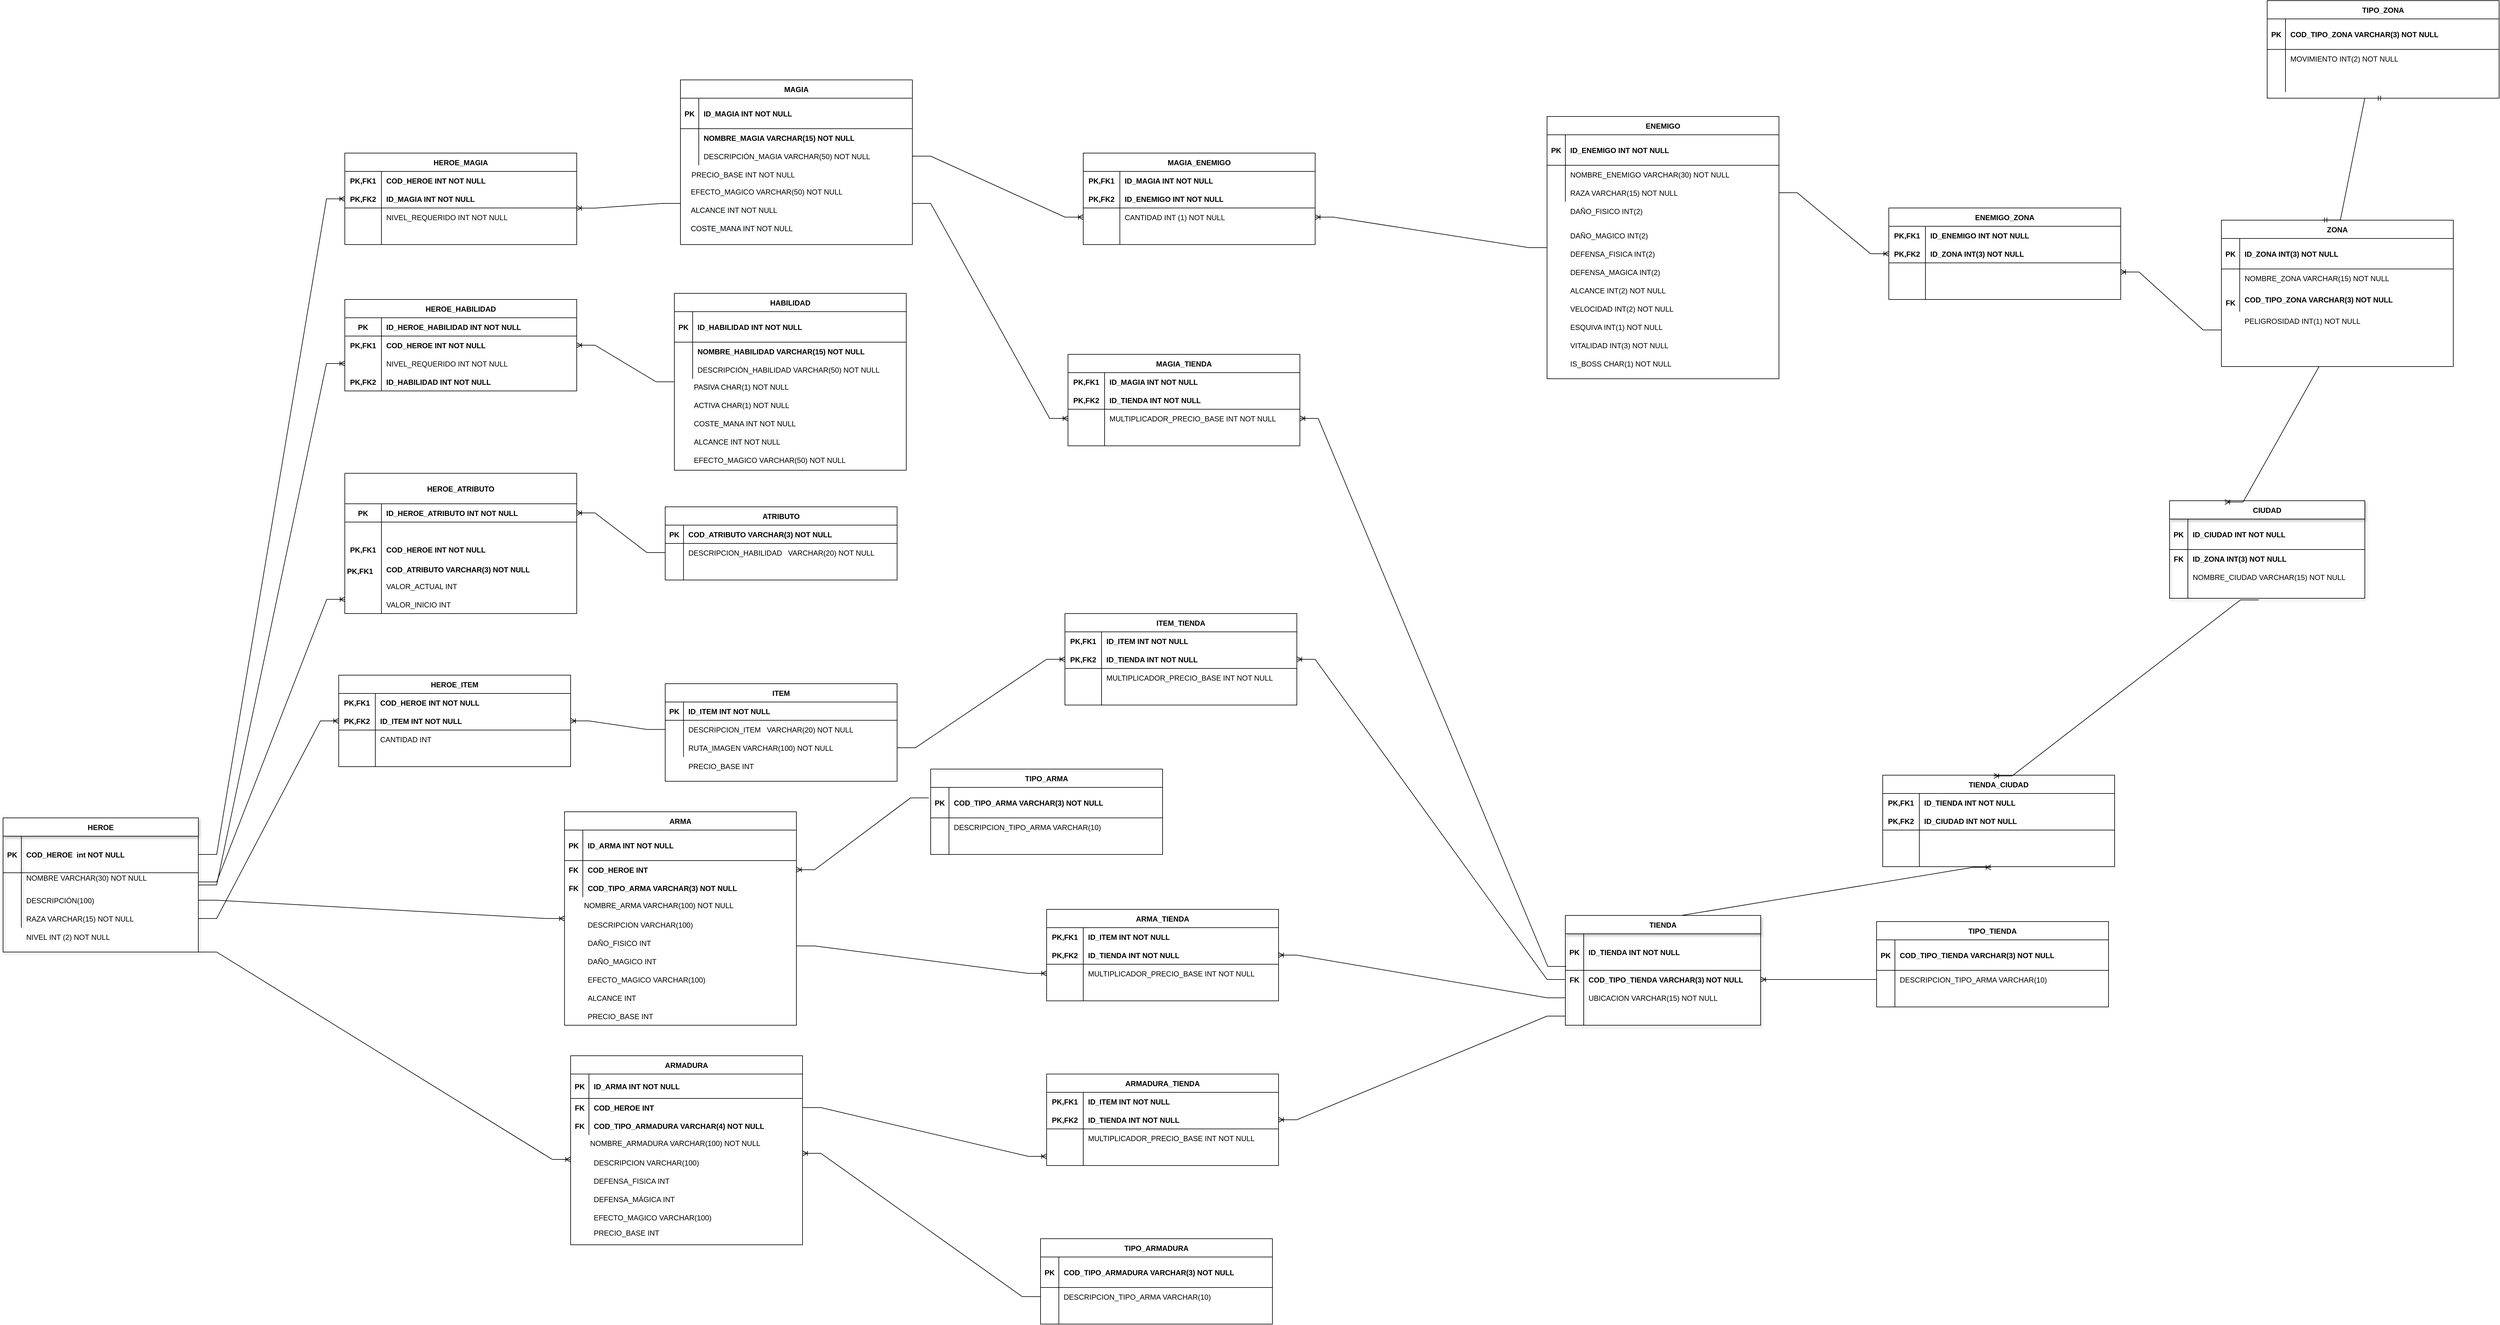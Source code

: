 <mxfile version="20.3.0" type="device"><diagram id="R2lEEEUBdFMjLlhIrx00" name="Page-1"><mxGraphModel dx="2708" dy="2542" grid="1" gridSize="10" guides="1" tooltips="1" connect="1" arrows="1" fold="1" page="1" pageScale="1" pageWidth="850" pageHeight="1100" math="0" shadow="0" extFonts="Permanent Marker^https://fonts.googleapis.com/css?family=Permanent+Marker"><root><mxCell id="0"/><mxCell id="1" parent="0"/><mxCell id="C-vyLk0tnHw3VtMMgP7b-13" value="ATRIBUTO" style="shape=table;startSize=30;container=1;collapsible=1;childLayout=tableLayout;fixedRows=1;rowLines=0;fontStyle=1;align=center;resizeLast=1;" parent="1" vertex="1"><mxGeometry x="1085" y="100" width="380" height="120" as="geometry"/></mxCell><mxCell id="C-vyLk0tnHw3VtMMgP7b-14" value="" style="shape=partialRectangle;collapsible=0;dropTarget=0;pointerEvents=0;fillColor=none;points=[[0,0.5],[1,0.5]];portConstraint=eastwest;top=0;left=0;right=0;bottom=1;" parent="C-vyLk0tnHw3VtMMgP7b-13" vertex="1"><mxGeometry y="30" width="380" height="30" as="geometry"/></mxCell><mxCell id="C-vyLk0tnHw3VtMMgP7b-15" value="PK" style="shape=partialRectangle;overflow=hidden;connectable=0;fillColor=none;top=0;left=0;bottom=0;right=0;fontStyle=1;" parent="C-vyLk0tnHw3VtMMgP7b-14" vertex="1"><mxGeometry width="30" height="30" as="geometry"><mxRectangle width="30" height="30" as="alternateBounds"/></mxGeometry></mxCell><mxCell id="C-vyLk0tnHw3VtMMgP7b-16" value="COD_ATRIBUTO VARCHAR(3) NOT NULL" style="shape=partialRectangle;overflow=hidden;connectable=0;fillColor=none;top=0;left=0;bottom=0;right=0;align=left;spacingLeft=6;fontStyle=1;" parent="C-vyLk0tnHw3VtMMgP7b-14" vertex="1"><mxGeometry x="30" width="350" height="30" as="geometry"><mxRectangle width="350" height="30" as="alternateBounds"/></mxGeometry></mxCell><mxCell id="C-vyLk0tnHw3VtMMgP7b-17" value="" style="shape=partialRectangle;collapsible=0;dropTarget=0;pointerEvents=0;fillColor=none;points=[[0,0.5],[1,0.5]];portConstraint=eastwest;top=0;left=0;right=0;bottom=0;" parent="C-vyLk0tnHw3VtMMgP7b-13" vertex="1"><mxGeometry y="60" width="380" height="30" as="geometry"/></mxCell><mxCell id="C-vyLk0tnHw3VtMMgP7b-18" value="" style="shape=partialRectangle;overflow=hidden;connectable=0;fillColor=none;top=0;left=0;bottom=0;right=0;" parent="C-vyLk0tnHw3VtMMgP7b-17" vertex="1"><mxGeometry width="30" height="30" as="geometry"><mxRectangle width="30" height="30" as="alternateBounds"/></mxGeometry></mxCell><mxCell id="C-vyLk0tnHw3VtMMgP7b-19" value="DESCRIPCION_HABILIDAD   VARCHAR(20) NOT NULL" style="shape=partialRectangle;overflow=hidden;connectable=0;fillColor=none;top=0;left=0;bottom=0;right=0;align=left;spacingLeft=6;" parent="C-vyLk0tnHw3VtMMgP7b-17" vertex="1"><mxGeometry x="30" width="350" height="30" as="geometry"><mxRectangle width="350" height="30" as="alternateBounds"/></mxGeometry></mxCell><mxCell id="C-vyLk0tnHw3VtMMgP7b-20" value="" style="shape=partialRectangle;collapsible=0;dropTarget=0;pointerEvents=0;fillColor=none;points=[[0,0.5],[1,0.5]];portConstraint=eastwest;top=0;left=0;right=0;bottom=0;" parent="C-vyLk0tnHw3VtMMgP7b-13" vertex="1"><mxGeometry y="90" width="380" height="30" as="geometry"/></mxCell><mxCell id="C-vyLk0tnHw3VtMMgP7b-21" value="" style="shape=partialRectangle;overflow=hidden;connectable=0;fillColor=none;top=0;left=0;bottom=0;right=0;" parent="C-vyLk0tnHw3VtMMgP7b-20" vertex="1"><mxGeometry width="30" height="30" as="geometry"><mxRectangle width="30" height="30" as="alternateBounds"/></mxGeometry></mxCell><mxCell id="C-vyLk0tnHw3VtMMgP7b-22" value="" style="shape=partialRectangle;overflow=hidden;connectable=0;fillColor=none;top=0;left=0;bottom=0;right=0;align=left;spacingLeft=6;" parent="C-vyLk0tnHw3VtMMgP7b-20" vertex="1"><mxGeometry x="30" width="350" height="30" as="geometry"><mxRectangle width="350" height="30" as="alternateBounds"/></mxGeometry></mxCell><mxCell id="cMluXOahS8nYFW1Rnrok-14" value="HEROE" style="shape=table;startSize=30;container=1;collapsible=1;childLayout=tableLayout;fixedRows=1;rowLines=0;fontStyle=1;align=center;resizeLast=1;shadow=1;" parent="1" vertex="1"><mxGeometry y="610" width="320" height="220" as="geometry"/></mxCell><mxCell id="cMluXOahS8nYFW1Rnrok-15" value="" style="shape=tableRow;horizontal=0;startSize=0;swimlaneHead=0;swimlaneBody=0;fillColor=none;collapsible=0;dropTarget=0;points=[[0,0.5],[1,0.5]];portConstraint=eastwest;top=0;left=0;right=0;bottom=1;" parent="cMluXOahS8nYFW1Rnrok-14" vertex="1"><mxGeometry y="30" width="320" height="60" as="geometry"/></mxCell><mxCell id="cMluXOahS8nYFW1Rnrok-16" value="PK" style="shape=partialRectangle;connectable=0;fillColor=none;top=0;left=0;bottom=0;right=0;fontStyle=1;overflow=hidden;" parent="cMluXOahS8nYFW1Rnrok-15" vertex="1"><mxGeometry width="30" height="60" as="geometry"><mxRectangle width="30" height="60" as="alternateBounds"/></mxGeometry></mxCell><mxCell id="cMluXOahS8nYFW1Rnrok-17" value="COD_HEROE  int NOT NULL" style="shape=partialRectangle;connectable=0;fillColor=none;top=0;left=0;bottom=0;right=0;align=left;spacingLeft=6;fontStyle=1;overflow=hidden;" parent="cMluXOahS8nYFW1Rnrok-15" vertex="1"><mxGeometry x="30" width="290" height="60" as="geometry"><mxRectangle width="290" height="60" as="alternateBounds"/></mxGeometry></mxCell><mxCell id="cMluXOahS8nYFW1Rnrok-18" value="" style="shape=tableRow;horizontal=0;startSize=0;swimlaneHead=0;swimlaneBody=0;fillColor=none;collapsible=0;dropTarget=0;points=[[0,0.5],[1,0.5]];portConstraint=eastwest;top=0;left=0;right=0;bottom=0;" parent="cMluXOahS8nYFW1Rnrok-14" vertex="1"><mxGeometry y="90" width="320" height="30" as="geometry"/></mxCell><mxCell id="cMluXOahS8nYFW1Rnrok-19" value="" style="shape=partialRectangle;connectable=0;fillColor=none;top=0;left=0;bottom=0;right=0;editable=1;overflow=hidden;" parent="cMluXOahS8nYFW1Rnrok-18" vertex="1"><mxGeometry width="30" height="30" as="geometry"><mxRectangle width="30" height="30" as="alternateBounds"/></mxGeometry></mxCell><mxCell id="cMluXOahS8nYFW1Rnrok-20" value="NOMBRE VARCHAR(30) NOT NULL&#10;" style="shape=partialRectangle;connectable=0;fillColor=none;top=0;left=0;bottom=0;right=0;align=left;spacingLeft=6;overflow=hidden;" parent="cMluXOahS8nYFW1Rnrok-18" vertex="1"><mxGeometry x="30" width="290" height="30" as="geometry"><mxRectangle width="290" height="30" as="alternateBounds"/></mxGeometry></mxCell><mxCell id="cMluXOahS8nYFW1Rnrok-24" value="" style="shape=tableRow;horizontal=0;startSize=0;swimlaneHead=0;swimlaneBody=0;fillColor=none;collapsible=0;dropTarget=0;points=[[0,0.5],[1,0.5]];portConstraint=eastwest;top=0;left=0;right=0;bottom=0;" parent="cMluXOahS8nYFW1Rnrok-14" vertex="1"><mxGeometry y="120" width="320" height="30" as="geometry"/></mxCell><mxCell id="cMluXOahS8nYFW1Rnrok-25" value="" style="shape=partialRectangle;connectable=0;fillColor=none;top=0;left=0;bottom=0;right=0;editable=1;overflow=hidden;" parent="cMluXOahS8nYFW1Rnrok-24" vertex="1"><mxGeometry width="30" height="30" as="geometry"><mxRectangle width="30" height="30" as="alternateBounds"/></mxGeometry></mxCell><mxCell id="cMluXOahS8nYFW1Rnrok-26" value="DESCRIPCIÓN(100)" style="shape=partialRectangle;connectable=0;fillColor=none;top=0;left=0;bottom=0;right=0;align=left;spacingLeft=6;overflow=hidden;" parent="cMluXOahS8nYFW1Rnrok-24" vertex="1"><mxGeometry x="30" width="290" height="30" as="geometry"><mxRectangle width="290" height="30" as="alternateBounds"/></mxGeometry></mxCell><mxCell id="cMluXOahS8nYFW1Rnrok-21" value="" style="shape=tableRow;horizontal=0;startSize=0;swimlaneHead=0;swimlaneBody=0;fillColor=none;collapsible=0;dropTarget=0;points=[[0,0.5],[1,0.5]];portConstraint=eastwest;top=0;left=0;right=0;bottom=0;" parent="cMluXOahS8nYFW1Rnrok-14" vertex="1"><mxGeometry y="150" width="320" height="30" as="geometry"/></mxCell><mxCell id="cMluXOahS8nYFW1Rnrok-22" value="" style="shape=partialRectangle;connectable=0;fillColor=none;top=0;left=0;bottom=0;right=0;editable=1;overflow=hidden;" parent="cMluXOahS8nYFW1Rnrok-21" vertex="1"><mxGeometry width="30" height="30" as="geometry"><mxRectangle width="30" height="30" as="alternateBounds"/></mxGeometry></mxCell><mxCell id="cMluXOahS8nYFW1Rnrok-23" value="RAZA VARCHAR(15) NOT NULL" style="shape=partialRectangle;connectable=0;fillColor=none;top=0;left=0;bottom=0;right=0;align=left;spacingLeft=6;overflow=hidden;" parent="cMluXOahS8nYFW1Rnrok-21" vertex="1"><mxGeometry x="30" width="290" height="30" as="geometry"><mxRectangle width="290" height="30" as="alternateBounds"/></mxGeometry></mxCell><mxCell id="cMluXOahS8nYFW1Rnrok-46" value="" style="edgeStyle=entityRelationEdgeStyle;fontSize=12;html=1;endArrow=ERoneToMany;rounded=0;entryX=0.001;entryY=0.224;entryDx=0;entryDy=0;entryPerimeter=0;exitX=1;exitY=0.5;exitDx=0;exitDy=0;" parent="1" source="cMluXOahS8nYFW1Rnrok-18" target="cMluXOahS8nYFW1Rnrok-54" edge="1"><mxGeometry width="100" height="100" relative="1" as="geometry"><mxPoint x="420" y="230" as="sourcePoint"/><mxPoint x="548.6" y="197.01" as="targetPoint"/></mxGeometry></mxCell><mxCell id="cMluXOahS8nYFW1Rnrok-47" value="HEROE_ATRIBUTO" style="shape=table;startSize=50;container=1;collapsible=1;childLayout=tableLayout;fixedRows=1;rowLines=0;fontStyle=1;align=center;resizeLast=1;" parent="1" vertex="1"><mxGeometry x="560" y="45" width="380" height="230" as="geometry"/></mxCell><mxCell id="cMluXOahS8nYFW1Rnrok-51" value="" style="shape=tableRow;horizontal=0;startSize=0;swimlaneHead=0;swimlaneBody=0;fillColor=none;collapsible=0;dropTarget=0;points=[[0,0.5],[1,0.5]];portConstraint=eastwest;top=0;left=0;right=0;bottom=1;" parent="cMluXOahS8nYFW1Rnrok-47" vertex="1"><mxGeometry y="50" width="380" height="30" as="geometry"/></mxCell><mxCell id="cMluXOahS8nYFW1Rnrok-52" value="PK" style="shape=partialRectangle;connectable=0;fillColor=none;top=0;left=0;bottom=0;right=0;fontStyle=1;overflow=hidden;" parent="cMluXOahS8nYFW1Rnrok-51" vertex="1"><mxGeometry width="60" height="30" as="geometry"><mxRectangle width="60" height="30" as="alternateBounds"/></mxGeometry></mxCell><mxCell id="cMluXOahS8nYFW1Rnrok-53" value="ID_HEROE_ATRIBUTO INT NOT NULL" style="shape=partialRectangle;connectable=0;fillColor=none;top=0;left=0;bottom=0;right=0;align=left;spacingLeft=6;fontStyle=1;overflow=hidden;" parent="cMluXOahS8nYFW1Rnrok-51" vertex="1"><mxGeometry x="60" width="320" height="30" as="geometry"><mxRectangle width="320" height="30" as="alternateBounds"/></mxGeometry></mxCell><mxCell id="cMluXOahS8nYFW1Rnrok-48" value="" style="shape=tableRow;horizontal=0;startSize=0;swimlaneHead=0;swimlaneBody=0;fillColor=none;collapsible=0;dropTarget=0;points=[[0,0.5],[1,0.5]];portConstraint=eastwest;top=0;left=0;right=0;bottom=0;" parent="cMluXOahS8nYFW1Rnrok-47" vertex="1"><mxGeometry y="80" width="380" height="90" as="geometry"/></mxCell><mxCell id="cMluXOahS8nYFW1Rnrok-49" value="PK,FK1" style="shape=partialRectangle;connectable=0;fillColor=none;top=0;left=0;bottom=0;right=0;fontStyle=1;overflow=hidden;" parent="cMluXOahS8nYFW1Rnrok-48" vertex="1"><mxGeometry width="60" height="90" as="geometry"><mxRectangle width="60" height="90" as="alternateBounds"/></mxGeometry></mxCell><mxCell id="cMluXOahS8nYFW1Rnrok-50" value="COD_HEROE INT NOT NULL" style="shape=partialRectangle;connectable=0;fillColor=none;top=0;left=0;bottom=0;right=0;align=left;spacingLeft=6;fontStyle=1;overflow=hidden;" parent="cMluXOahS8nYFW1Rnrok-48" vertex="1"><mxGeometry x="60" width="320" height="90" as="geometry"><mxRectangle width="320" height="90" as="alternateBounds"/></mxGeometry></mxCell><mxCell id="cMluXOahS8nYFW1Rnrok-57" value="" style="shape=tableRow;horizontal=0;startSize=0;swimlaneHead=0;swimlaneBody=0;fillColor=none;collapsible=0;dropTarget=0;points=[[0,0.5],[1,0.5]];portConstraint=eastwest;top=0;left=0;right=0;bottom=0;" parent="cMluXOahS8nYFW1Rnrok-47" vertex="1"><mxGeometry y="170" width="380" height="30" as="geometry"/></mxCell><mxCell id="cMluXOahS8nYFW1Rnrok-58" value="" style="shape=partialRectangle;connectable=0;fillColor=none;top=0;left=0;bottom=0;right=0;editable=1;overflow=hidden;" parent="cMluXOahS8nYFW1Rnrok-57" vertex="1"><mxGeometry width="60" height="30" as="geometry"><mxRectangle width="60" height="30" as="alternateBounds"/></mxGeometry></mxCell><mxCell id="cMluXOahS8nYFW1Rnrok-59" value="VALOR_ACTUAL INT " style="shape=partialRectangle;connectable=0;fillColor=none;top=0;left=0;bottom=0;right=0;align=left;spacingLeft=6;overflow=hidden;" parent="cMluXOahS8nYFW1Rnrok-57" vertex="1"><mxGeometry x="60" width="320" height="30" as="geometry"><mxRectangle width="320" height="30" as="alternateBounds"/></mxGeometry></mxCell><mxCell id="cMluXOahS8nYFW1Rnrok-54" value="" style="shape=tableRow;horizontal=0;startSize=0;swimlaneHead=0;swimlaneBody=0;fillColor=none;collapsible=0;dropTarget=0;points=[[0,0.5],[1,0.5]];portConstraint=eastwest;top=0;left=0;right=0;bottom=0;" parent="cMluXOahS8nYFW1Rnrok-47" vertex="1"><mxGeometry y="200" width="380" height="30" as="geometry"/></mxCell><mxCell id="cMluXOahS8nYFW1Rnrok-55" value="" style="shape=partialRectangle;connectable=0;fillColor=none;top=0;left=0;bottom=0;right=0;editable=1;overflow=hidden;" parent="cMluXOahS8nYFW1Rnrok-54" vertex="1"><mxGeometry width="60" height="30" as="geometry"><mxRectangle width="60" height="30" as="alternateBounds"/></mxGeometry></mxCell><mxCell id="cMluXOahS8nYFW1Rnrok-56" value="VALOR_INICIO INT " style="shape=partialRectangle;connectable=0;fillColor=none;top=0;left=0;bottom=0;right=0;align=left;spacingLeft=6;overflow=hidden;" parent="cMluXOahS8nYFW1Rnrok-54" vertex="1"><mxGeometry x="60" width="320" height="30" as="geometry"><mxRectangle width="320" height="30" as="alternateBounds"/></mxGeometry></mxCell><mxCell id="cMluXOahS8nYFW1Rnrok-61" value="ITEM" style="shape=table;startSize=30;container=1;collapsible=1;childLayout=tableLayout;fixedRows=1;rowLines=0;fontStyle=1;align=center;resizeLast=1;" parent="1" vertex="1"><mxGeometry x="1085" y="390" width="380" height="160" as="geometry"/></mxCell><mxCell id="cMluXOahS8nYFW1Rnrok-62" value="" style="shape=partialRectangle;collapsible=0;dropTarget=0;pointerEvents=0;fillColor=none;points=[[0,0.5],[1,0.5]];portConstraint=eastwest;top=0;left=0;right=0;bottom=1;" parent="cMluXOahS8nYFW1Rnrok-61" vertex="1"><mxGeometry y="30" width="380" height="30" as="geometry"/></mxCell><mxCell id="cMluXOahS8nYFW1Rnrok-63" value="PK" style="shape=partialRectangle;overflow=hidden;connectable=0;fillColor=none;top=0;left=0;bottom=0;right=0;fontStyle=1;" parent="cMluXOahS8nYFW1Rnrok-62" vertex="1"><mxGeometry width="30" height="30" as="geometry"><mxRectangle width="30" height="30" as="alternateBounds"/></mxGeometry></mxCell><mxCell id="cMluXOahS8nYFW1Rnrok-64" value="ID_ITEM INT NOT NULL" style="shape=partialRectangle;overflow=hidden;connectable=0;fillColor=none;top=0;left=0;bottom=0;right=0;align=left;spacingLeft=6;fontStyle=1;" parent="cMluXOahS8nYFW1Rnrok-62" vertex="1"><mxGeometry x="30" width="350" height="30" as="geometry"><mxRectangle width="350" height="30" as="alternateBounds"/></mxGeometry></mxCell><mxCell id="cMluXOahS8nYFW1Rnrok-65" value="" style="shape=partialRectangle;collapsible=0;dropTarget=0;pointerEvents=0;fillColor=none;points=[[0,0.5],[1,0.5]];portConstraint=eastwest;top=0;left=0;right=0;bottom=0;" parent="cMluXOahS8nYFW1Rnrok-61" vertex="1"><mxGeometry y="60" width="380" height="30" as="geometry"/></mxCell><mxCell id="cMluXOahS8nYFW1Rnrok-66" value="" style="shape=partialRectangle;overflow=hidden;connectable=0;fillColor=none;top=0;left=0;bottom=0;right=0;" parent="cMluXOahS8nYFW1Rnrok-65" vertex="1"><mxGeometry width="30" height="30" as="geometry"><mxRectangle width="30" height="30" as="alternateBounds"/></mxGeometry></mxCell><mxCell id="cMluXOahS8nYFW1Rnrok-67" value="DESCRIPCION_ITEM   VARCHAR(20) NOT NULL" style="shape=partialRectangle;overflow=hidden;connectable=0;fillColor=none;top=0;left=0;bottom=0;right=0;align=left;spacingLeft=6;" parent="cMluXOahS8nYFW1Rnrok-65" vertex="1"><mxGeometry x="30" width="350" height="30" as="geometry"><mxRectangle width="350" height="30" as="alternateBounds"/></mxGeometry></mxCell><mxCell id="cMluXOahS8nYFW1Rnrok-68" value="" style="shape=partialRectangle;collapsible=0;dropTarget=0;pointerEvents=0;fillColor=none;points=[[0,0.5],[1,0.5]];portConstraint=eastwest;top=0;left=0;right=0;bottom=0;" parent="cMluXOahS8nYFW1Rnrok-61" vertex="1"><mxGeometry y="90" width="380" height="30" as="geometry"/></mxCell><mxCell id="cMluXOahS8nYFW1Rnrok-69" value="" style="shape=partialRectangle;overflow=hidden;connectable=0;fillColor=none;top=0;left=0;bottom=0;right=0;" parent="cMluXOahS8nYFW1Rnrok-68" vertex="1"><mxGeometry width="30" height="30" as="geometry"><mxRectangle width="30" height="30" as="alternateBounds"/></mxGeometry></mxCell><mxCell id="cMluXOahS8nYFW1Rnrok-70" value="RUTA_IMAGEN VARCHAR(100) NOT NULL" style="shape=partialRectangle;overflow=hidden;connectable=0;fillColor=none;top=0;left=0;bottom=0;right=0;align=left;spacingLeft=6;" parent="cMluXOahS8nYFW1Rnrok-68" vertex="1"><mxGeometry x="30" width="350" height="30" as="geometry"><mxRectangle width="350" height="30" as="alternateBounds"/></mxGeometry></mxCell><mxCell id="cMluXOahS8nYFW1Rnrok-71" value="HEROE_ITEM" style="shape=table;startSize=30;container=1;collapsible=1;childLayout=tableLayout;fixedRows=1;rowLines=0;fontStyle=1;align=center;resizeLast=1;" parent="1" vertex="1"><mxGeometry x="550" y="376" width="380" height="150" as="geometry"/></mxCell><mxCell id="cMluXOahS8nYFW1Rnrok-72" value="" style="shape=tableRow;horizontal=0;startSize=0;swimlaneHead=0;swimlaneBody=0;fillColor=none;collapsible=0;dropTarget=0;points=[[0,0.5],[1,0.5]];portConstraint=eastwest;top=0;left=0;right=0;bottom=0;" parent="cMluXOahS8nYFW1Rnrok-71" vertex="1"><mxGeometry y="30" width="380" height="30" as="geometry"/></mxCell><mxCell id="cMluXOahS8nYFW1Rnrok-73" value="PK,FK1" style="shape=partialRectangle;connectable=0;fillColor=none;top=0;left=0;bottom=0;right=0;fontStyle=1;overflow=hidden;" parent="cMluXOahS8nYFW1Rnrok-72" vertex="1"><mxGeometry width="60" height="30" as="geometry"><mxRectangle width="60" height="30" as="alternateBounds"/></mxGeometry></mxCell><mxCell id="cMluXOahS8nYFW1Rnrok-74" value="COD_HEROE INT NOT NULL" style="shape=partialRectangle;connectable=0;fillColor=none;top=0;left=0;bottom=0;right=0;align=left;spacingLeft=6;fontStyle=1;overflow=hidden;" parent="cMluXOahS8nYFW1Rnrok-72" vertex="1"><mxGeometry x="60" width="320" height="30" as="geometry"><mxRectangle width="320" height="30" as="alternateBounds"/></mxGeometry></mxCell><mxCell id="cMluXOahS8nYFW1Rnrok-75" value="" style="shape=tableRow;horizontal=0;startSize=0;swimlaneHead=0;swimlaneBody=0;fillColor=none;collapsible=0;dropTarget=0;points=[[0,0.5],[1,0.5]];portConstraint=eastwest;top=0;left=0;right=0;bottom=1;" parent="cMluXOahS8nYFW1Rnrok-71" vertex="1"><mxGeometry y="60" width="380" height="30" as="geometry"/></mxCell><mxCell id="cMluXOahS8nYFW1Rnrok-76" value="PK,FK2" style="shape=partialRectangle;connectable=0;fillColor=none;top=0;left=0;bottom=0;right=0;fontStyle=1;overflow=hidden;" parent="cMluXOahS8nYFW1Rnrok-75" vertex="1"><mxGeometry width="60" height="30" as="geometry"><mxRectangle width="60" height="30" as="alternateBounds"/></mxGeometry></mxCell><mxCell id="cMluXOahS8nYFW1Rnrok-77" value="ID_ITEM INT NOT NULL" style="shape=partialRectangle;connectable=0;fillColor=none;top=0;left=0;bottom=0;right=0;align=left;spacingLeft=6;fontStyle=1;overflow=hidden;" parent="cMluXOahS8nYFW1Rnrok-75" vertex="1"><mxGeometry x="60" width="320" height="30" as="geometry"><mxRectangle width="320" height="30" as="alternateBounds"/></mxGeometry></mxCell><mxCell id="cMluXOahS8nYFW1Rnrok-78" value="" style="shape=tableRow;horizontal=0;startSize=0;swimlaneHead=0;swimlaneBody=0;fillColor=none;collapsible=0;dropTarget=0;points=[[0,0.5],[1,0.5]];portConstraint=eastwest;top=0;left=0;right=0;bottom=0;" parent="cMluXOahS8nYFW1Rnrok-71" vertex="1"><mxGeometry y="90" width="380" height="30" as="geometry"/></mxCell><mxCell id="cMluXOahS8nYFW1Rnrok-79" value="" style="shape=partialRectangle;connectable=0;fillColor=none;top=0;left=0;bottom=0;right=0;editable=1;overflow=hidden;" parent="cMluXOahS8nYFW1Rnrok-78" vertex="1"><mxGeometry width="60" height="30" as="geometry"><mxRectangle width="60" height="30" as="alternateBounds"/></mxGeometry></mxCell><mxCell id="cMluXOahS8nYFW1Rnrok-80" value="CANTIDAD INT" style="shape=partialRectangle;connectable=0;fillColor=none;top=0;left=0;bottom=0;right=0;align=left;spacingLeft=6;overflow=hidden;" parent="cMluXOahS8nYFW1Rnrok-78" vertex="1"><mxGeometry x="60" width="320" height="30" as="geometry"><mxRectangle width="320" height="30" as="alternateBounds"/></mxGeometry></mxCell><mxCell id="cMluXOahS8nYFW1Rnrok-81" value="" style="shape=tableRow;horizontal=0;startSize=0;swimlaneHead=0;swimlaneBody=0;fillColor=none;collapsible=0;dropTarget=0;points=[[0,0.5],[1,0.5]];portConstraint=eastwest;top=0;left=0;right=0;bottom=0;" parent="cMluXOahS8nYFW1Rnrok-71" vertex="1"><mxGeometry y="120" width="380" height="30" as="geometry"/></mxCell><mxCell id="cMluXOahS8nYFW1Rnrok-82" value="" style="shape=partialRectangle;connectable=0;fillColor=none;top=0;left=0;bottom=0;right=0;editable=1;overflow=hidden;" parent="cMluXOahS8nYFW1Rnrok-81" vertex="1"><mxGeometry width="60" height="30" as="geometry"><mxRectangle width="60" height="30" as="alternateBounds"/></mxGeometry></mxCell><mxCell id="cMluXOahS8nYFW1Rnrok-83" value="" style="shape=partialRectangle;connectable=0;fillColor=none;top=0;left=0;bottom=0;right=0;align=left;spacingLeft=6;overflow=hidden;" parent="cMluXOahS8nYFW1Rnrok-81" vertex="1"><mxGeometry x="60" width="320" height="30" as="geometry"><mxRectangle width="320" height="30" as="alternateBounds"/></mxGeometry></mxCell><mxCell id="cMluXOahS8nYFW1Rnrok-84" value="" style="edgeStyle=entityRelationEdgeStyle;fontSize=12;html=1;endArrow=ERoneToMany;rounded=0;entryX=0;entryY=0.5;entryDx=0;entryDy=0;exitX=1;exitY=0.5;exitDx=0;exitDy=0;" parent="1" source="cMluXOahS8nYFW1Rnrok-21" target="cMluXOahS8nYFW1Rnrok-75" edge="1"><mxGeometry width="100" height="100" relative="1" as="geometry"><mxPoint x="370" y="578.28" as="sourcePoint"/><mxPoint x="530.38" y="380" as="targetPoint"/></mxGeometry></mxCell><mxCell id="cMluXOahS8nYFW1Rnrok-85" value="" style="edgeStyle=entityRelationEdgeStyle;fontSize=12;html=1;endArrow=ERoneToMany;rounded=0;entryX=1;entryY=0.5;entryDx=0;entryDy=0;exitX=0;exitY=0.5;exitDx=0;exitDy=0;" parent="1" source="cMluXOahS8nYFW1Rnrok-65" target="cMluXOahS8nYFW1Rnrok-75" edge="1"><mxGeometry width="100" height="100" relative="1" as="geometry"><mxPoint x="1055" y="653.25" as="sourcePoint"/><mxPoint x="905.14" y="650.0" as="targetPoint"/></mxGeometry></mxCell><mxCell id="cMluXOahS8nYFW1Rnrok-87" value="ARMA" style="shape=table;startSize=30;container=1;collapsible=1;childLayout=tableLayout;fixedRows=1;rowLines=0;fontStyle=1;align=center;resizeLast=1;" parent="1" vertex="1"><mxGeometry x="920" y="600" width="380" height="350" as="geometry"/></mxCell><mxCell id="cMluXOahS8nYFW1Rnrok-88" value="" style="shape=partialRectangle;collapsible=0;dropTarget=0;pointerEvents=0;fillColor=none;points=[[0,0.5],[1,0.5]];portConstraint=eastwest;top=0;left=0;right=0;bottom=1;" parent="cMluXOahS8nYFW1Rnrok-87" vertex="1"><mxGeometry y="30" width="380" height="50" as="geometry"/></mxCell><mxCell id="cMluXOahS8nYFW1Rnrok-89" value="PK" style="shape=partialRectangle;overflow=hidden;connectable=0;fillColor=none;top=0;left=0;bottom=0;right=0;fontStyle=1;" parent="cMluXOahS8nYFW1Rnrok-88" vertex="1"><mxGeometry width="30" height="50" as="geometry"><mxRectangle width="30" height="50" as="alternateBounds"/></mxGeometry></mxCell><mxCell id="cMluXOahS8nYFW1Rnrok-90" value="ID_ARMA INT NOT NULL" style="shape=partialRectangle;overflow=hidden;connectable=0;fillColor=none;top=0;left=0;bottom=0;right=0;align=left;spacingLeft=6;fontStyle=1;" parent="cMluXOahS8nYFW1Rnrok-88" vertex="1"><mxGeometry x="30" width="350" height="50" as="geometry"><mxRectangle width="350" height="50" as="alternateBounds"/></mxGeometry></mxCell><mxCell id="cMluXOahS8nYFW1Rnrok-91" value="" style="shape=partialRectangle;collapsible=0;dropTarget=0;pointerEvents=0;fillColor=none;points=[[0,0.5],[1,0.5]];portConstraint=eastwest;top=0;left=0;right=0;bottom=0;" parent="cMluXOahS8nYFW1Rnrok-87" vertex="1"><mxGeometry y="80" width="380" height="30" as="geometry"/></mxCell><mxCell id="cMluXOahS8nYFW1Rnrok-92" value="FK" style="shape=partialRectangle;overflow=hidden;connectable=0;fillColor=none;top=0;left=0;bottom=0;right=0;fontStyle=1" parent="cMluXOahS8nYFW1Rnrok-91" vertex="1"><mxGeometry width="30" height="30" as="geometry"><mxRectangle width="30" height="30" as="alternateBounds"/></mxGeometry></mxCell><mxCell id="cMluXOahS8nYFW1Rnrok-93" value="COD_HEROE INT " style="shape=partialRectangle;overflow=hidden;connectable=0;fillColor=none;top=0;left=0;bottom=0;right=0;align=left;spacingLeft=6;fontStyle=1" parent="cMluXOahS8nYFW1Rnrok-91" vertex="1"><mxGeometry x="30" width="350" height="30" as="geometry"><mxRectangle width="350" height="30" as="alternateBounds"/></mxGeometry></mxCell><mxCell id="cMluXOahS8nYFW1Rnrok-94" value="" style="shape=partialRectangle;collapsible=0;dropTarget=0;pointerEvents=0;fillColor=none;points=[[0,0.5],[1,0.5]];portConstraint=eastwest;top=0;left=0;right=0;bottom=0;" parent="cMluXOahS8nYFW1Rnrok-87" vertex="1"><mxGeometry y="110" width="380" height="30" as="geometry"/></mxCell><mxCell id="cMluXOahS8nYFW1Rnrok-95" value="" style="shape=partialRectangle;overflow=hidden;connectable=0;fillColor=none;top=0;left=0;bottom=0;right=0;" parent="cMluXOahS8nYFW1Rnrok-94" vertex="1"><mxGeometry width="30" height="30" as="geometry"><mxRectangle width="30" height="30" as="alternateBounds"/></mxGeometry></mxCell><mxCell id="cMluXOahS8nYFW1Rnrok-96" value="COD_TIPO_ARMA VARCHAR(3) NOT NULL" style="shape=partialRectangle;overflow=hidden;connectable=0;fillColor=none;top=0;left=0;bottom=0;right=0;align=left;spacingLeft=6;fontStyle=1" parent="cMluXOahS8nYFW1Rnrok-94" vertex="1"><mxGeometry x="30" width="350" height="30" as="geometry"><mxRectangle width="350" height="30" as="alternateBounds"/></mxGeometry></mxCell><mxCell id="cMluXOahS8nYFW1Rnrok-97" value="EFECTO_MAGICO VARCHAR(100) " style="shape=partialRectangle;overflow=hidden;connectable=0;fillColor=none;top=0;left=0;bottom=0;right=0;align=left;spacingLeft=6;" parent="1" vertex="1"><mxGeometry x="950" y="860" width="350" height="30" as="geometry"><mxRectangle width="350" height="30" as="alternateBounds"/></mxGeometry></mxCell><mxCell id="cMluXOahS8nYFW1Rnrok-98" value="DAÑO_FISICO INT " style="shape=partialRectangle;overflow=hidden;connectable=0;fillColor=none;top=0;left=0;bottom=0;right=0;align=left;spacingLeft=6;" parent="1" vertex="1"><mxGeometry x="950" y="800" width="350" height="30" as="geometry"><mxRectangle width="350" height="30" as="alternateBounds"/></mxGeometry></mxCell><mxCell id="cMluXOahS8nYFW1Rnrok-99" value="DAÑO_MAGICO INT " style="shape=partialRectangle;overflow=hidden;connectable=0;fillColor=none;top=0;left=0;bottom=0;right=0;align=left;spacingLeft=6;" parent="1" vertex="1"><mxGeometry x="950" y="830" width="350" height="30" as="geometry"><mxRectangle width="350" height="30" as="alternateBounds"/></mxGeometry></mxCell><mxCell id="cMluXOahS8nYFW1Rnrok-115" value="DESCRIPCION VARCHAR(100) " style="shape=partialRectangle;overflow=hidden;connectable=0;fillColor=none;top=0;left=0;bottom=0;right=0;align=left;spacingLeft=6;" parent="1" vertex="1"><mxGeometry x="950" y="770" width="350" height="30" as="geometry"><mxRectangle width="350" height="30" as="alternateBounds"/></mxGeometry></mxCell><mxCell id="cMluXOahS8nYFW1Rnrok-116" value="" style="edgeStyle=entityRelationEdgeStyle;fontSize=12;html=1;endArrow=ERoneToMany;rounded=0;entryX=0;entryY=0.5;entryDx=0;entryDy=0;exitX=1;exitY=0.5;exitDx=0;exitDy=0;" parent="1" source="cMluXOahS8nYFW1Rnrok-24" target="cMluXOahS8nYFW1Rnrok-87" edge="1"><mxGeometry width="100" height="100" relative="1" as="geometry"><mxPoint x="530" y="750" as="sourcePoint"/><mxPoint x="630" y="650" as="targetPoint"/></mxGeometry></mxCell><mxCell id="cMluXOahS8nYFW1Rnrok-117" value="ALCANCE INT " style="shape=partialRectangle;overflow=hidden;connectable=0;fillColor=none;top=0;left=0;bottom=0;right=0;align=left;spacingLeft=6;" parent="1" vertex="1"><mxGeometry x="950" y="890" width="350" height="30" as="geometry"><mxRectangle width="350" height="30" as="alternateBounds"/></mxGeometry></mxCell><mxCell id="cMluXOahS8nYFW1Rnrok-118" value="&lt;span style=&quot;color: rgb(0, 0, 0); font-family: Helvetica; font-size: 12px; font-style: normal; font-variant-ligatures: normal; font-variant-caps: normal; font-weight: 400; letter-spacing: normal; orphans: 2; text-align: left; text-indent: 0px; text-transform: none; widows: 2; word-spacing: 0px; -webkit-text-stroke-width: 0px; background-color: rgb(248, 249, 250); text-decoration-thickness: initial; text-decoration-style: initial; text-decoration-color: initial; float: none; display: inline !important;&quot;&gt;NOMBRE_ARMA VARCHAR(100) NOT NULL&lt;/span&gt;" style="text;whiteSpace=wrap;html=1;" parent="1" vertex="1"><mxGeometry x="950" y="740" width="280" height="30" as="geometry"/></mxCell><mxCell id="cMluXOahS8nYFW1Rnrok-119" value="FK" style="shape=partialRectangle;overflow=hidden;connectable=0;fillColor=none;top=0;left=0;bottom=0;right=0;fontStyle=1" parent="1" vertex="1"><mxGeometry x="920" y="710" width="30" height="30" as="geometry"><mxRectangle width="30" height="30" as="alternateBounds"/></mxGeometry></mxCell><mxCell id="cMluXOahS8nYFW1Rnrok-120" value="TIPO_ARMA" style="shape=table;startSize=30;container=1;collapsible=1;childLayout=tableLayout;fixedRows=1;rowLines=0;fontStyle=1;align=center;resizeLast=1;" parent="1" vertex="1"><mxGeometry x="1520" y="530" width="380" height="140" as="geometry"/></mxCell><mxCell id="cMluXOahS8nYFW1Rnrok-121" value="" style="shape=partialRectangle;collapsible=0;dropTarget=0;pointerEvents=0;fillColor=none;points=[[0,0.5],[1,0.5]];portConstraint=eastwest;top=0;left=0;right=0;bottom=1;" parent="cMluXOahS8nYFW1Rnrok-120" vertex="1"><mxGeometry y="30" width="380" height="50" as="geometry"/></mxCell><mxCell id="cMluXOahS8nYFW1Rnrok-122" value="PK" style="shape=partialRectangle;overflow=hidden;connectable=0;fillColor=none;top=0;left=0;bottom=0;right=0;fontStyle=1;" parent="cMluXOahS8nYFW1Rnrok-121" vertex="1"><mxGeometry width="30" height="50" as="geometry"><mxRectangle width="30" height="50" as="alternateBounds"/></mxGeometry></mxCell><mxCell id="cMluXOahS8nYFW1Rnrok-123" value="COD_TIPO_ARMA VARCHAR(3) NOT NULL" style="shape=partialRectangle;overflow=hidden;connectable=0;fillColor=none;top=0;left=0;bottom=0;right=0;align=left;spacingLeft=6;fontStyle=1;" parent="cMluXOahS8nYFW1Rnrok-121" vertex="1"><mxGeometry x="30" width="350" height="50" as="geometry"><mxRectangle width="350" height="50" as="alternateBounds"/></mxGeometry></mxCell><mxCell id="cMluXOahS8nYFW1Rnrok-124" value="" style="shape=partialRectangle;collapsible=0;dropTarget=0;pointerEvents=0;fillColor=none;points=[[0,0.5],[1,0.5]];portConstraint=eastwest;top=0;left=0;right=0;bottom=0;" parent="cMluXOahS8nYFW1Rnrok-120" vertex="1"><mxGeometry y="80" width="380" height="30" as="geometry"/></mxCell><mxCell id="cMluXOahS8nYFW1Rnrok-125" value="" style="shape=partialRectangle;overflow=hidden;connectable=0;fillColor=none;top=0;left=0;bottom=0;right=0;fontStyle=1" parent="cMluXOahS8nYFW1Rnrok-124" vertex="1"><mxGeometry width="30" height="30" as="geometry"><mxRectangle width="30" height="30" as="alternateBounds"/></mxGeometry></mxCell><mxCell id="cMluXOahS8nYFW1Rnrok-126" value="DESCRIPCION_TIPO_ARMA VARCHAR(10)" style="shape=partialRectangle;overflow=hidden;connectable=0;fillColor=none;top=0;left=0;bottom=0;right=0;align=left;spacingLeft=6;fontStyle=0" parent="cMluXOahS8nYFW1Rnrok-124" vertex="1"><mxGeometry x="30" width="350" height="30" as="geometry"><mxRectangle width="350" height="30" as="alternateBounds"/></mxGeometry></mxCell><mxCell id="cMluXOahS8nYFW1Rnrok-127" value="" style="shape=partialRectangle;collapsible=0;dropTarget=0;pointerEvents=0;fillColor=none;points=[[0,0.5],[1,0.5]];portConstraint=eastwest;top=0;left=0;right=0;bottom=0;" parent="cMluXOahS8nYFW1Rnrok-120" vertex="1"><mxGeometry y="110" width="380" height="30" as="geometry"/></mxCell><mxCell id="cMluXOahS8nYFW1Rnrok-128" value="" style="shape=partialRectangle;overflow=hidden;connectable=0;fillColor=none;top=0;left=0;bottom=0;right=0;" parent="cMluXOahS8nYFW1Rnrok-127" vertex="1"><mxGeometry width="30" height="30" as="geometry"><mxRectangle width="30" height="30" as="alternateBounds"/></mxGeometry></mxCell><mxCell id="cMluXOahS8nYFW1Rnrok-129" value="" style="shape=partialRectangle;overflow=hidden;connectable=0;fillColor=none;top=0;left=0;bottom=0;right=0;align=left;spacingLeft=6;" parent="cMluXOahS8nYFW1Rnrok-127" vertex="1"><mxGeometry x="30" width="350" height="30" as="geometry"><mxRectangle width="350" height="30" as="alternateBounds"/></mxGeometry></mxCell><mxCell id="cMluXOahS8nYFW1Rnrok-130" value="" style="edgeStyle=entityRelationEdgeStyle;fontSize=12;html=1;endArrow=ERoneToMany;rounded=0;entryX=1;entryY=0.5;entryDx=0;entryDy=0;exitX=-0.008;exitY=0.346;exitDx=0;exitDy=0;exitPerimeter=0;" parent="1" source="cMluXOahS8nYFW1Rnrok-121" target="cMluXOahS8nYFW1Rnrok-91" edge="1"><mxGeometry width="100" height="100" relative="1" as="geometry"><mxPoint x="1135.0" y="800" as="sourcePoint"/><mxPoint x="980.0" y="785" as="targetPoint"/></mxGeometry></mxCell><mxCell id="cMluXOahS8nYFW1Rnrok-131" value="ARMADURA" style="shape=table;startSize=30;container=1;collapsible=1;childLayout=tableLayout;fixedRows=1;rowLines=0;fontStyle=1;align=center;resizeLast=1;" parent="1" vertex="1"><mxGeometry x="930" y="1000" width="380" height="310" as="geometry"/></mxCell><mxCell id="cMluXOahS8nYFW1Rnrok-132" value="" style="shape=partialRectangle;collapsible=0;dropTarget=0;pointerEvents=0;fillColor=none;points=[[0,0.5],[1,0.5]];portConstraint=eastwest;top=0;left=0;right=0;bottom=1;" parent="cMluXOahS8nYFW1Rnrok-131" vertex="1"><mxGeometry y="30" width="380" height="40" as="geometry"/></mxCell><mxCell id="cMluXOahS8nYFW1Rnrok-133" value="PK" style="shape=partialRectangle;overflow=hidden;connectable=0;fillColor=none;top=0;left=0;bottom=0;right=0;fontStyle=1;" parent="cMluXOahS8nYFW1Rnrok-132" vertex="1"><mxGeometry width="30" height="40" as="geometry"><mxRectangle width="30" height="40" as="alternateBounds"/></mxGeometry></mxCell><mxCell id="cMluXOahS8nYFW1Rnrok-134" value="ID_ARMA INT NOT NULL" style="shape=partialRectangle;overflow=hidden;connectable=0;fillColor=none;top=0;left=0;bottom=0;right=0;align=left;spacingLeft=6;fontStyle=1;" parent="cMluXOahS8nYFW1Rnrok-132" vertex="1"><mxGeometry x="30" width="350" height="40" as="geometry"><mxRectangle width="350" height="40" as="alternateBounds"/></mxGeometry></mxCell><mxCell id="cMluXOahS8nYFW1Rnrok-135" value="" style="shape=partialRectangle;collapsible=0;dropTarget=0;pointerEvents=0;fillColor=none;points=[[0,0.5],[1,0.5]];portConstraint=eastwest;top=0;left=0;right=0;bottom=0;" parent="cMluXOahS8nYFW1Rnrok-131" vertex="1"><mxGeometry y="70" width="380" height="30" as="geometry"/></mxCell><mxCell id="cMluXOahS8nYFW1Rnrok-136" value="FK" style="shape=partialRectangle;overflow=hidden;connectable=0;fillColor=none;top=0;left=0;bottom=0;right=0;fontStyle=1" parent="cMluXOahS8nYFW1Rnrok-135" vertex="1"><mxGeometry width="30" height="30" as="geometry"><mxRectangle width="30" height="30" as="alternateBounds"/></mxGeometry></mxCell><mxCell id="cMluXOahS8nYFW1Rnrok-137" value="COD_HEROE INT " style="shape=partialRectangle;overflow=hidden;connectable=0;fillColor=none;top=0;left=0;bottom=0;right=0;align=left;spacingLeft=6;fontStyle=1" parent="cMluXOahS8nYFW1Rnrok-135" vertex="1"><mxGeometry x="30" width="350" height="30" as="geometry"><mxRectangle width="350" height="30" as="alternateBounds"/></mxGeometry></mxCell><mxCell id="cMluXOahS8nYFW1Rnrok-138" value="" style="shape=partialRectangle;collapsible=0;dropTarget=0;pointerEvents=0;fillColor=none;points=[[0,0.5],[1,0.5]];portConstraint=eastwest;top=0;left=0;right=0;bottom=0;" parent="cMluXOahS8nYFW1Rnrok-131" vertex="1"><mxGeometry y="100" width="380" height="30" as="geometry"/></mxCell><mxCell id="cMluXOahS8nYFW1Rnrok-139" value="" style="shape=partialRectangle;overflow=hidden;connectable=0;fillColor=none;top=0;left=0;bottom=0;right=0;" parent="cMluXOahS8nYFW1Rnrok-138" vertex="1"><mxGeometry width="30" height="30" as="geometry"><mxRectangle width="30" height="30" as="alternateBounds"/></mxGeometry></mxCell><mxCell id="cMluXOahS8nYFW1Rnrok-140" value="COD_TIPO_ARMADURA VARCHAR(4) NOT NULL" style="shape=partialRectangle;overflow=hidden;connectable=0;fillColor=none;top=0;left=0;bottom=0;right=0;align=left;spacingLeft=6;fontStyle=1" parent="cMluXOahS8nYFW1Rnrok-138" vertex="1"><mxGeometry x="30" width="350" height="30" as="geometry"><mxRectangle width="350" height="30" as="alternateBounds"/></mxGeometry></mxCell><mxCell id="cMluXOahS8nYFW1Rnrok-141" value="FK" style="shape=partialRectangle;overflow=hidden;connectable=0;fillColor=none;top=0;left=0;bottom=0;right=0;fontStyle=1" parent="1" vertex="1"><mxGeometry x="930" y="1100" width="30" height="30" as="geometry"><mxRectangle width="30" height="30" as="alternateBounds"/></mxGeometry></mxCell><mxCell id="cMluXOahS8nYFW1Rnrok-142" value="&lt;span style=&quot;color: rgb(0, 0, 0); font-family: Helvetica; font-size: 12px; font-style: normal; font-variant-ligatures: normal; font-variant-caps: normal; font-weight: 400; letter-spacing: normal; orphans: 2; text-align: left; text-indent: 0px; text-transform: none; widows: 2; word-spacing: 0px; -webkit-text-stroke-width: 0px; background-color: rgb(248, 249, 250); text-decoration-thickness: initial; text-decoration-style: initial; text-decoration-color: initial; float: none; display: inline !important;&quot;&gt;NOMBRE_ARMADURA VARCHAR(100) NOT NULL&lt;/span&gt;" style="text;whiteSpace=wrap;html=1;" parent="1" vertex="1"><mxGeometry x="960" y="1130" width="350" height="30" as="geometry"/></mxCell><mxCell id="cMluXOahS8nYFW1Rnrok-143" value="DESCRIPCION VARCHAR(100) " style="shape=partialRectangle;overflow=hidden;connectable=0;fillColor=none;top=0;left=0;bottom=0;right=0;align=left;spacingLeft=6;" parent="1" vertex="1"><mxGeometry x="960" y="1160" width="350" height="30" as="geometry"><mxRectangle width="350" height="30" as="alternateBounds"/></mxGeometry></mxCell><mxCell id="cMluXOahS8nYFW1Rnrok-144" value="DEFENSA_FISICA INT" style="shape=partialRectangle;overflow=hidden;connectable=0;fillColor=none;top=0;left=0;bottom=0;right=0;align=left;spacingLeft=6;" parent="1" vertex="1"><mxGeometry x="960" y="1190" width="350" height="30" as="geometry"><mxRectangle width="350" height="30" as="alternateBounds"/></mxGeometry></mxCell><mxCell id="cMluXOahS8nYFW1Rnrok-145" value="DEFENSA_MÁGICA INT" style="shape=partialRectangle;overflow=hidden;connectable=0;fillColor=none;top=0;left=0;bottom=0;right=0;align=left;spacingLeft=6;" parent="1" vertex="1"><mxGeometry x="960" y="1220" width="350" height="30" as="geometry"><mxRectangle width="350" height="30" as="alternateBounds"/></mxGeometry></mxCell><mxCell id="cMluXOahS8nYFW1Rnrok-153" value="PRECIO_BASE INT" style="shape=partialRectangle;overflow=hidden;connectable=0;fillColor=none;top=0;left=0;bottom=0;right=0;align=left;spacingLeft=6;" parent="1" vertex="1"><mxGeometry x="960" y="1280" width="350" height="20" as="geometry"><mxRectangle width="350" height="30" as="alternateBounds"/></mxGeometry></mxCell><mxCell id="cMluXOahS8nYFW1Rnrok-154" value="PRECIO_BASE INT" style="shape=partialRectangle;overflow=hidden;connectable=0;fillColor=none;top=0;left=0;bottom=0;right=0;align=left;spacingLeft=6;" parent="1" vertex="1"><mxGeometry x="950" y="920" width="350" height="30" as="geometry"><mxRectangle width="350" height="30" as="alternateBounds"/></mxGeometry></mxCell><mxCell id="cMluXOahS8nYFW1Rnrok-155" value="EFECTO_MAGICO VARCHAR(100) " style="shape=partialRectangle;overflow=hidden;connectable=0;fillColor=none;top=0;left=0;bottom=0;right=0;align=left;spacingLeft=6;" parent="1" vertex="1"><mxGeometry x="960" y="1250" width="350" height="30" as="geometry"><mxRectangle width="350" height="30" as="alternateBounds"/></mxGeometry></mxCell><mxCell id="cMluXOahS8nYFW1Rnrok-156" value="" style="edgeStyle=entityRelationEdgeStyle;fontSize=12;html=1;endArrow=ERoneToMany;rounded=0;exitX=1;exitY=1;exitDx=0;exitDy=0;" parent="1" source="cMluXOahS8nYFW1Rnrok-14" edge="1"><mxGeometry width="100" height="100" relative="1" as="geometry"><mxPoint x="320" y="760" as="sourcePoint"/><mxPoint x="930" y="1170" as="targetPoint"/></mxGeometry></mxCell><mxCell id="cMluXOahS8nYFW1Rnrok-157" value="TIPO_ARMADURA" style="shape=table;startSize=30;container=1;collapsible=1;childLayout=tableLayout;fixedRows=1;rowLines=0;fontStyle=1;align=center;resizeLast=1;" parent="1" vertex="1"><mxGeometry x="1700" y="1300" width="380" height="140" as="geometry"/></mxCell><mxCell id="cMluXOahS8nYFW1Rnrok-158" value="" style="shape=partialRectangle;collapsible=0;dropTarget=0;pointerEvents=0;fillColor=none;points=[[0,0.5],[1,0.5]];portConstraint=eastwest;top=0;left=0;right=0;bottom=1;" parent="cMluXOahS8nYFW1Rnrok-157" vertex="1"><mxGeometry y="30" width="380" height="50" as="geometry"/></mxCell><mxCell id="cMluXOahS8nYFW1Rnrok-159" value="PK" style="shape=partialRectangle;overflow=hidden;connectable=0;fillColor=none;top=0;left=0;bottom=0;right=0;fontStyle=1;" parent="cMluXOahS8nYFW1Rnrok-158" vertex="1"><mxGeometry width="30" height="50" as="geometry"><mxRectangle width="30" height="50" as="alternateBounds"/></mxGeometry></mxCell><mxCell id="cMluXOahS8nYFW1Rnrok-160" value="COD_TIPO_ARMADURA VARCHAR(3) NOT NULL" style="shape=partialRectangle;overflow=hidden;connectable=0;fillColor=none;top=0;left=0;bottom=0;right=0;align=left;spacingLeft=6;fontStyle=1;" parent="cMluXOahS8nYFW1Rnrok-158" vertex="1"><mxGeometry x="30" width="350" height="50" as="geometry"><mxRectangle width="350" height="50" as="alternateBounds"/></mxGeometry></mxCell><mxCell id="cMluXOahS8nYFW1Rnrok-161" value="" style="shape=partialRectangle;collapsible=0;dropTarget=0;pointerEvents=0;fillColor=none;points=[[0,0.5],[1,0.5]];portConstraint=eastwest;top=0;left=0;right=0;bottom=0;" parent="cMluXOahS8nYFW1Rnrok-157" vertex="1"><mxGeometry y="80" width="380" height="30" as="geometry"/></mxCell><mxCell id="cMluXOahS8nYFW1Rnrok-162" value="" style="shape=partialRectangle;overflow=hidden;connectable=0;fillColor=none;top=0;left=0;bottom=0;right=0;fontStyle=1" parent="cMluXOahS8nYFW1Rnrok-161" vertex="1"><mxGeometry width="30" height="30" as="geometry"><mxRectangle width="30" height="30" as="alternateBounds"/></mxGeometry></mxCell><mxCell id="cMluXOahS8nYFW1Rnrok-163" value="DESCRIPCION_TIPO_ARMA VARCHAR(10)" style="shape=partialRectangle;overflow=hidden;connectable=0;fillColor=none;top=0;left=0;bottom=0;right=0;align=left;spacingLeft=6;fontStyle=0" parent="cMluXOahS8nYFW1Rnrok-161" vertex="1"><mxGeometry x="30" width="350" height="30" as="geometry"><mxRectangle width="350" height="30" as="alternateBounds"/></mxGeometry></mxCell><mxCell id="cMluXOahS8nYFW1Rnrok-164" value="" style="shape=partialRectangle;collapsible=0;dropTarget=0;pointerEvents=0;fillColor=none;points=[[0,0.5],[1,0.5]];portConstraint=eastwest;top=0;left=0;right=0;bottom=0;" parent="cMluXOahS8nYFW1Rnrok-157" vertex="1"><mxGeometry y="110" width="380" height="30" as="geometry"/></mxCell><mxCell id="cMluXOahS8nYFW1Rnrok-165" value="" style="shape=partialRectangle;overflow=hidden;connectable=0;fillColor=none;top=0;left=0;bottom=0;right=0;" parent="cMluXOahS8nYFW1Rnrok-164" vertex="1"><mxGeometry width="30" height="30" as="geometry"><mxRectangle width="30" height="30" as="alternateBounds"/></mxGeometry></mxCell><mxCell id="cMluXOahS8nYFW1Rnrok-166" value="" style="shape=partialRectangle;overflow=hidden;connectable=0;fillColor=none;top=0;left=0;bottom=0;right=0;align=left;spacingLeft=6;" parent="cMluXOahS8nYFW1Rnrok-164" vertex="1"><mxGeometry x="30" width="350" height="30" as="geometry"><mxRectangle width="350" height="30" as="alternateBounds"/></mxGeometry></mxCell><mxCell id="cMluXOahS8nYFW1Rnrok-167" value="" style="edgeStyle=entityRelationEdgeStyle;fontSize=12;html=1;endArrow=ERoneToMany;rounded=0;exitX=0;exitY=0.5;exitDx=0;exitDy=0;entryX=1;entryY=1;entryDx=0;entryDy=0;" parent="1" source="cMluXOahS8nYFW1Rnrok-161" target="cMluXOahS8nYFW1Rnrok-142" edge="1"><mxGeometry width="100" height="100" relative="1" as="geometry"><mxPoint x="1310" y="1230" as="sourcePoint"/><mxPoint x="1630" y="1190" as="targetPoint"/></mxGeometry></mxCell><mxCell id="cMluXOahS8nYFW1Rnrok-168" value="HABILIDAD" style="shape=table;startSize=30;container=1;collapsible=1;childLayout=tableLayout;fixedRows=1;rowLines=0;fontStyle=1;align=center;resizeLast=1;shadow=0;" parent="1" vertex="1"><mxGeometry x="1100" y="-250" width="380" height="290" as="geometry"/></mxCell><mxCell id="cMluXOahS8nYFW1Rnrok-169" value="" style="shape=partialRectangle;collapsible=0;dropTarget=0;pointerEvents=0;fillColor=none;points=[[0,0.5],[1,0.5]];portConstraint=eastwest;top=0;left=0;right=0;bottom=1;" parent="cMluXOahS8nYFW1Rnrok-168" vertex="1"><mxGeometry y="30" width="380" height="50" as="geometry"/></mxCell><mxCell id="cMluXOahS8nYFW1Rnrok-170" value="PK" style="shape=partialRectangle;overflow=hidden;connectable=0;fillColor=none;top=0;left=0;bottom=0;right=0;fontStyle=1;" parent="cMluXOahS8nYFW1Rnrok-169" vertex="1"><mxGeometry width="30" height="50" as="geometry"><mxRectangle width="30" height="50" as="alternateBounds"/></mxGeometry></mxCell><mxCell id="cMluXOahS8nYFW1Rnrok-171" value="ID_HABILIDAD INT NOT NULL" style="shape=partialRectangle;overflow=hidden;connectable=0;fillColor=none;top=0;left=0;bottom=0;right=0;align=left;spacingLeft=6;fontStyle=1;" parent="cMluXOahS8nYFW1Rnrok-169" vertex="1"><mxGeometry x="30" width="350" height="50" as="geometry"><mxRectangle width="350" height="50" as="alternateBounds"/></mxGeometry></mxCell><mxCell id="cMluXOahS8nYFW1Rnrok-172" value="" style="shape=partialRectangle;collapsible=0;dropTarget=0;pointerEvents=0;fillColor=none;points=[[0,0.5],[1,0.5]];portConstraint=eastwest;top=0;left=0;right=0;bottom=0;" parent="cMluXOahS8nYFW1Rnrok-168" vertex="1"><mxGeometry y="80" width="380" height="30" as="geometry"/></mxCell><mxCell id="cMluXOahS8nYFW1Rnrok-173" value="" style="shape=partialRectangle;overflow=hidden;connectable=0;fillColor=none;top=0;left=0;bottom=0;right=0;fontStyle=1" parent="cMluXOahS8nYFW1Rnrok-172" vertex="1"><mxGeometry width="30" height="30" as="geometry"><mxRectangle width="30" height="30" as="alternateBounds"/></mxGeometry></mxCell><mxCell id="cMluXOahS8nYFW1Rnrok-174" value="NOMBRE_HABILIDAD VARCHAR(15) NOT NULL" style="shape=partialRectangle;overflow=hidden;connectable=0;fillColor=none;top=0;left=0;bottom=0;right=0;align=left;spacingLeft=6;fontStyle=1" parent="cMluXOahS8nYFW1Rnrok-172" vertex="1"><mxGeometry x="30" width="350" height="30" as="geometry"><mxRectangle width="350" height="30" as="alternateBounds"/></mxGeometry></mxCell><mxCell id="cMluXOahS8nYFW1Rnrok-175" value="" style="shape=partialRectangle;collapsible=0;dropTarget=0;pointerEvents=0;fillColor=none;points=[[0,0.5],[1,0.5]];portConstraint=eastwest;top=0;left=0;right=0;bottom=0;" parent="cMluXOahS8nYFW1Rnrok-168" vertex="1"><mxGeometry y="110" width="380" height="30" as="geometry"/></mxCell><mxCell id="cMluXOahS8nYFW1Rnrok-176" value="" style="shape=partialRectangle;overflow=hidden;connectable=0;fillColor=none;top=0;left=0;bottom=0;right=0;" parent="cMluXOahS8nYFW1Rnrok-175" vertex="1"><mxGeometry width="30" height="30" as="geometry"><mxRectangle width="30" height="30" as="alternateBounds"/></mxGeometry></mxCell><mxCell id="cMluXOahS8nYFW1Rnrok-177" value="DESCRIPCIÓN_HABILIDAD VARCHAR(50) NOT NULL" style="shape=partialRectangle;overflow=hidden;connectable=0;fillColor=none;top=0;left=0;bottom=0;right=0;align=left;spacingLeft=6;fontStyle=0" parent="cMluXOahS8nYFW1Rnrok-175" vertex="1"><mxGeometry x="30" width="350" height="30" as="geometry"><mxRectangle width="350" height="30" as="alternateBounds"/></mxGeometry></mxCell><mxCell id="cMluXOahS8nYFW1Rnrok-178" value="&lt;span style=&quot;color: rgb(0, 0, 0); font-family: Helvetica; font-size: 12px; font-style: normal; font-variant-ligatures: normal; font-variant-caps: normal; font-weight: 400; letter-spacing: normal; orphans: 2; text-align: left; text-indent: 0px; text-transform: none; widows: 2; word-spacing: 0px; -webkit-text-stroke-width: 0px; background-color: rgb(248, 249, 250); text-decoration-thickness: initial; text-decoration-style: initial; text-decoration-color: initial; float: none; display: inline !important;&quot;&gt;PASIVA CHAR(1) NOT NULL&lt;/span&gt;" style="text;whiteSpace=wrap;html=1;" parent="1" vertex="1"><mxGeometry x="1130" y="-110" width="340" height="30" as="geometry"/></mxCell><mxCell id="cMluXOahS8nYFW1Rnrok-179" value="&lt;span style=&quot;color: rgb(0, 0, 0); font-family: Helvetica; font-size: 12px; font-style: normal; font-variant-ligatures: normal; font-variant-caps: normal; font-weight: 400; letter-spacing: normal; orphans: 2; text-align: left; text-indent: 0px; text-transform: none; widows: 2; word-spacing: 0px; -webkit-text-stroke-width: 0px; background-color: rgb(248, 249, 250); text-decoration-thickness: initial; text-decoration-style: initial; text-decoration-color: initial; float: none; display: inline !important;&quot;&gt;ACTIVA CHAR(1) NOT NULL&lt;/span&gt;" style="text;whiteSpace=wrap;html=1;" parent="1" vertex="1"><mxGeometry x="1130" y="-80" width="340" height="30" as="geometry"/></mxCell><mxCell id="cMluXOahS8nYFW1Rnrok-180" value="&lt;span style=&quot;color: rgb(0, 0, 0); font-family: Helvetica; font-size: 12px; font-style: normal; font-variant-ligatures: normal; font-variant-caps: normal; font-weight: 400; letter-spacing: normal; orphans: 2; text-align: left; text-indent: 0px; text-transform: none; widows: 2; word-spacing: 0px; -webkit-text-stroke-width: 0px; background-color: rgb(248, 249, 250); text-decoration-thickness: initial; text-decoration-style: initial; text-decoration-color: initial; float: none; display: inline !important;&quot;&gt;COSTE_MANA INT NOT NULL&lt;/span&gt;" style="text;whiteSpace=wrap;html=1;" parent="1" vertex="1"><mxGeometry x="1130" y="-50" width="340" height="30" as="geometry"/></mxCell><mxCell id="cMluXOahS8nYFW1Rnrok-181" value="&lt;span style=&quot;color: rgb(0, 0, 0); font-family: Helvetica; font-size: 12px; font-style: normal; font-variant-ligatures: normal; font-variant-caps: normal; font-weight: 400; letter-spacing: normal; orphans: 2; text-align: left; text-indent: 0px; text-transform: none; widows: 2; word-spacing: 0px; -webkit-text-stroke-width: 0px; background-color: rgb(248, 249, 250); text-decoration-thickness: initial; text-decoration-style: initial; text-decoration-color: initial; float: none; display: inline !important;&quot;&gt;ALCANCE INT NOT NULL&lt;/span&gt;" style="text;whiteSpace=wrap;html=1;" parent="1" vertex="1"><mxGeometry x="1130" y="-20" width="340" height="30" as="geometry"/></mxCell><mxCell id="cMluXOahS8nYFW1Rnrok-182" value="EFECTO_MAGICO VARCHAR(50) NOT NULL" style="text;whiteSpace=wrap;html=1;" parent="1" vertex="1"><mxGeometry x="1130" y="10" width="340" height="30" as="geometry"/></mxCell><mxCell id="cMluXOahS8nYFW1Rnrok-193" value="HEROE_HABILIDAD" style="shape=table;startSize=30;container=1;collapsible=1;childLayout=tableLayout;fixedRows=1;rowLines=0;fontStyle=1;align=center;resizeLast=1;" parent="1" vertex="1"><mxGeometry x="560" y="-240" width="380" height="150" as="geometry"/></mxCell><mxCell id="cMluXOahS8nYFW1Rnrok-197" value="" style="shape=tableRow;horizontal=0;startSize=0;swimlaneHead=0;swimlaneBody=0;fillColor=none;collapsible=0;dropTarget=0;points=[[0,0.5],[1,0.5]];portConstraint=eastwest;top=0;left=0;right=0;bottom=1;" parent="cMluXOahS8nYFW1Rnrok-193" vertex="1"><mxGeometry y="30" width="380" height="30" as="geometry"/></mxCell><mxCell id="cMluXOahS8nYFW1Rnrok-198" value="PK" style="shape=partialRectangle;connectable=0;fillColor=none;top=0;left=0;bottom=0;right=0;fontStyle=1;overflow=hidden;" parent="cMluXOahS8nYFW1Rnrok-197" vertex="1"><mxGeometry width="60" height="30" as="geometry"><mxRectangle width="60" height="30" as="alternateBounds"/></mxGeometry></mxCell><mxCell id="cMluXOahS8nYFW1Rnrok-199" value="ID_HEROE_HABILIDAD INT NOT NULL" style="shape=partialRectangle;connectable=0;fillColor=none;top=0;left=0;bottom=0;right=0;align=left;spacingLeft=6;fontStyle=1;overflow=hidden;" parent="cMluXOahS8nYFW1Rnrok-197" vertex="1"><mxGeometry x="60" width="320" height="30" as="geometry"><mxRectangle width="320" height="30" as="alternateBounds"/></mxGeometry></mxCell><mxCell id="cMluXOahS8nYFW1Rnrok-194" value="" style="shape=tableRow;horizontal=0;startSize=0;swimlaneHead=0;swimlaneBody=0;fillColor=none;collapsible=0;dropTarget=0;points=[[0,0.5],[1,0.5]];portConstraint=eastwest;top=0;left=0;right=0;bottom=0;" parent="cMluXOahS8nYFW1Rnrok-193" vertex="1"><mxGeometry y="60" width="380" height="30" as="geometry"/></mxCell><mxCell id="cMluXOahS8nYFW1Rnrok-195" value="PK,FK1" style="shape=partialRectangle;connectable=0;fillColor=none;top=0;left=0;bottom=0;right=0;fontStyle=1;overflow=hidden;" parent="cMluXOahS8nYFW1Rnrok-194" vertex="1"><mxGeometry width="60" height="30" as="geometry"><mxRectangle width="60" height="30" as="alternateBounds"/></mxGeometry></mxCell><mxCell id="cMluXOahS8nYFW1Rnrok-196" value="COD_HEROE INT NOT NULL" style="shape=partialRectangle;connectable=0;fillColor=none;top=0;left=0;bottom=0;right=0;align=left;spacingLeft=6;fontStyle=1;overflow=hidden;" parent="cMluXOahS8nYFW1Rnrok-194" vertex="1"><mxGeometry x="60" width="320" height="30" as="geometry"><mxRectangle width="320" height="30" as="alternateBounds"/></mxGeometry></mxCell><mxCell id="cMluXOahS8nYFW1Rnrok-200" value="" style="shape=tableRow;horizontal=0;startSize=0;swimlaneHead=0;swimlaneBody=0;fillColor=none;collapsible=0;dropTarget=0;points=[[0,0.5],[1,0.5]];portConstraint=eastwest;top=0;left=0;right=0;bottom=0;" parent="cMluXOahS8nYFW1Rnrok-193" vertex="1"><mxGeometry y="90" width="380" height="30" as="geometry"/></mxCell><mxCell id="cMluXOahS8nYFW1Rnrok-201" value="" style="shape=partialRectangle;connectable=0;fillColor=none;top=0;left=0;bottom=0;right=0;editable=1;overflow=hidden;" parent="cMluXOahS8nYFW1Rnrok-200" vertex="1"><mxGeometry width="60" height="30" as="geometry"><mxRectangle width="60" height="30" as="alternateBounds"/></mxGeometry></mxCell><mxCell id="cMluXOahS8nYFW1Rnrok-202" value="NIVEL_REQUERIDO INT NOT NULL" style="shape=partialRectangle;connectable=0;fillColor=none;top=0;left=0;bottom=0;right=0;align=left;spacingLeft=6;overflow=hidden;" parent="cMluXOahS8nYFW1Rnrok-200" vertex="1"><mxGeometry x="60" width="320" height="30" as="geometry"><mxRectangle width="320" height="30" as="alternateBounds"/></mxGeometry></mxCell><mxCell id="cMluXOahS8nYFW1Rnrok-203" value="" style="shape=tableRow;horizontal=0;startSize=0;swimlaneHead=0;swimlaneBody=0;fillColor=none;collapsible=0;dropTarget=0;points=[[0,0.5],[1,0.5]];portConstraint=eastwest;top=0;left=0;right=0;bottom=0;" parent="cMluXOahS8nYFW1Rnrok-193" vertex="1"><mxGeometry y="120" width="380" height="30" as="geometry"/></mxCell><mxCell id="cMluXOahS8nYFW1Rnrok-204" value="" style="shape=partialRectangle;connectable=0;fillColor=none;top=0;left=0;bottom=0;right=0;editable=1;overflow=hidden;" parent="cMluXOahS8nYFW1Rnrok-203" vertex="1"><mxGeometry width="60" height="30" as="geometry"><mxRectangle width="60" height="30" as="alternateBounds"/></mxGeometry></mxCell><mxCell id="cMluXOahS8nYFW1Rnrok-205" value="" style="shape=partialRectangle;connectable=0;fillColor=none;top=0;left=0;bottom=0;right=0;align=left;spacingLeft=6;overflow=hidden;" parent="cMluXOahS8nYFW1Rnrok-203" vertex="1"><mxGeometry x="60" width="320" height="30" as="geometry"><mxRectangle width="320" height="30" as="alternateBounds"/></mxGeometry></mxCell><mxCell id="cMluXOahS8nYFW1Rnrok-206" value="" style="edgeStyle=entityRelationEdgeStyle;fontSize=12;html=1;endArrow=ERoneToMany;rounded=0;entryX=0;entryY=0.5;entryDx=0;entryDy=0;" parent="1" source="cMluXOahS8nYFW1Rnrok-14" target="cMluXOahS8nYFW1Rnrok-200" edge="1"><mxGeometry width="100" height="100" relative="1" as="geometry"><mxPoint x="160" y="588.28" as="sourcePoint"/><mxPoint x="400.38" y="100.0" as="targetPoint"/></mxGeometry></mxCell><mxCell id="cMluXOahS8nYFW1Rnrok-213" value="" style="edgeStyle=entityRelationEdgeStyle;fontSize=12;html=1;endArrow=ERoneToMany;rounded=0;exitX=0;exitY=0.5;exitDx=0;exitDy=0;" parent="1" source="cMluXOahS8nYFW1Rnrok-168" target="cMluXOahS8nYFW1Rnrok-193" edge="1"><mxGeometry width="100" height="100" relative="1" as="geometry"><mxPoint x="940" y="140" as="sourcePoint"/><mxPoint x="1040" y="40" as="targetPoint"/></mxGeometry></mxCell><mxCell id="cMluXOahS8nYFW1Rnrok-214" value="" style="edgeStyle=entityRelationEdgeStyle;fontSize=12;html=1;endArrow=ERoneToMany;rounded=0;exitX=0;exitY=0.5;exitDx=0;exitDy=0;entryX=1;entryY=0.5;entryDx=0;entryDy=0;" parent="1" source="C-vyLk0tnHw3VtMMgP7b-17" target="cMluXOahS8nYFW1Rnrok-51" edge="1"><mxGeometry width="100" height="100" relative="1" as="geometry"><mxPoint x="1120" y="70.0" as="sourcePoint"/><mxPoint x="970" y="120.0" as="targetPoint"/></mxGeometry></mxCell><mxCell id="cMluXOahS8nYFW1Rnrok-215" value="NIVEL INT (2) NOT NULL" style="shape=partialRectangle;connectable=0;fillColor=none;top=0;left=0;bottom=0;right=0;align=left;spacingLeft=6;overflow=hidden;" parent="1" vertex="1"><mxGeometry x="30" y="790" width="290" height="30" as="geometry"><mxRectangle width="290" height="30" as="alternateBounds"/></mxGeometry></mxCell><mxCell id="cMluXOahS8nYFW1Rnrok-216" value="MAGIA" style="shape=table;startSize=30;container=1;collapsible=1;childLayout=tableLayout;fixedRows=1;rowLines=0;fontStyle=1;align=center;resizeLast=1;shadow=0;" parent="1" vertex="1"><mxGeometry x="1110" y="-600" width="380" height="270" as="geometry"/></mxCell><mxCell id="cMluXOahS8nYFW1Rnrok-217" value="" style="shape=partialRectangle;collapsible=0;dropTarget=0;pointerEvents=0;fillColor=none;points=[[0,0.5],[1,0.5]];portConstraint=eastwest;top=0;left=0;right=0;bottom=1;" parent="cMluXOahS8nYFW1Rnrok-216" vertex="1"><mxGeometry y="30" width="380" height="50" as="geometry"/></mxCell><mxCell id="cMluXOahS8nYFW1Rnrok-218" value="PK" style="shape=partialRectangle;overflow=hidden;connectable=0;fillColor=none;top=0;left=0;bottom=0;right=0;fontStyle=1;" parent="cMluXOahS8nYFW1Rnrok-217" vertex="1"><mxGeometry width="30" height="50" as="geometry"><mxRectangle width="30" height="50" as="alternateBounds"/></mxGeometry></mxCell><mxCell id="cMluXOahS8nYFW1Rnrok-219" value="ID_MAGIA INT NOT NULL" style="shape=partialRectangle;overflow=hidden;connectable=0;fillColor=none;top=0;left=0;bottom=0;right=0;align=left;spacingLeft=6;fontStyle=1;" parent="cMluXOahS8nYFW1Rnrok-217" vertex="1"><mxGeometry x="30" width="350" height="50" as="geometry"><mxRectangle width="350" height="50" as="alternateBounds"/></mxGeometry></mxCell><mxCell id="cMluXOahS8nYFW1Rnrok-220" value="" style="shape=partialRectangle;collapsible=0;dropTarget=0;pointerEvents=0;fillColor=none;points=[[0,0.5],[1,0.5]];portConstraint=eastwest;top=0;left=0;right=0;bottom=0;" parent="cMluXOahS8nYFW1Rnrok-216" vertex="1"><mxGeometry y="80" width="380" height="30" as="geometry"/></mxCell><mxCell id="cMluXOahS8nYFW1Rnrok-221" value="" style="shape=partialRectangle;overflow=hidden;connectable=0;fillColor=none;top=0;left=0;bottom=0;right=0;fontStyle=1" parent="cMluXOahS8nYFW1Rnrok-220" vertex="1"><mxGeometry width="30" height="30" as="geometry"><mxRectangle width="30" height="30" as="alternateBounds"/></mxGeometry></mxCell><mxCell id="cMluXOahS8nYFW1Rnrok-222" value="NOMBRE_MAGIA VARCHAR(15) NOT NULL" style="shape=partialRectangle;overflow=hidden;connectable=0;fillColor=none;top=0;left=0;bottom=0;right=0;align=left;spacingLeft=6;fontStyle=1" parent="cMluXOahS8nYFW1Rnrok-220" vertex="1"><mxGeometry x="30" width="350" height="30" as="geometry"><mxRectangle width="350" height="30" as="alternateBounds"/></mxGeometry></mxCell><mxCell id="cMluXOahS8nYFW1Rnrok-223" value="" style="shape=partialRectangle;collapsible=0;dropTarget=0;pointerEvents=0;fillColor=none;points=[[0,0.5],[1,0.5]];portConstraint=eastwest;top=0;left=0;right=0;bottom=0;" parent="cMluXOahS8nYFW1Rnrok-216" vertex="1"><mxGeometry y="110" width="380" height="30" as="geometry"/></mxCell><mxCell id="cMluXOahS8nYFW1Rnrok-224" value="" style="shape=partialRectangle;overflow=hidden;connectable=0;fillColor=none;top=0;left=0;bottom=0;right=0;" parent="cMluXOahS8nYFW1Rnrok-223" vertex="1"><mxGeometry width="30" height="30" as="geometry"><mxRectangle width="30" height="30" as="alternateBounds"/></mxGeometry></mxCell><mxCell id="cMluXOahS8nYFW1Rnrok-225" value="DESCRIPCIÓN_MAGIA VARCHAR(50) NOT NULL" style="shape=partialRectangle;overflow=hidden;connectable=0;fillColor=none;top=0;left=0;bottom=0;right=0;align=left;spacingLeft=6;fontStyle=0" parent="cMluXOahS8nYFW1Rnrok-223" vertex="1"><mxGeometry x="30" width="350" height="30" as="geometry"><mxRectangle width="350" height="30" as="alternateBounds"/></mxGeometry></mxCell><mxCell id="cMluXOahS8nYFW1Rnrok-226" value="PRECIO_BASE INT NOT NULL" style="shape=partialRectangle;overflow=hidden;connectable=0;fillColor=none;top=0;left=0;bottom=0;right=0;align=left;spacingLeft=6;fontStyle=0" parent="1" vertex="1"><mxGeometry x="1120" y="-460" width="350" height="30" as="geometry"><mxRectangle width="350" height="30" as="alternateBounds"/></mxGeometry></mxCell><mxCell id="cMluXOahS8nYFW1Rnrok-227" value="HEROE_MAGIA" style="shape=table;startSize=30;container=1;collapsible=1;childLayout=tableLayout;fixedRows=1;rowLines=0;fontStyle=1;align=center;resizeLast=1;" parent="1" vertex="1"><mxGeometry x="560" y="-480" width="380" height="150" as="geometry"/></mxCell><mxCell id="cMluXOahS8nYFW1Rnrok-228" value="" style="shape=tableRow;horizontal=0;startSize=0;swimlaneHead=0;swimlaneBody=0;fillColor=none;collapsible=0;dropTarget=0;points=[[0,0.5],[1,0.5]];portConstraint=eastwest;top=0;left=0;right=0;bottom=0;" parent="cMluXOahS8nYFW1Rnrok-227" vertex="1"><mxGeometry y="30" width="380" height="30" as="geometry"/></mxCell><mxCell id="cMluXOahS8nYFW1Rnrok-229" value="PK,FK1" style="shape=partialRectangle;connectable=0;fillColor=none;top=0;left=0;bottom=0;right=0;fontStyle=1;overflow=hidden;" parent="cMluXOahS8nYFW1Rnrok-228" vertex="1"><mxGeometry width="60" height="30" as="geometry"><mxRectangle width="60" height="30" as="alternateBounds"/></mxGeometry></mxCell><mxCell id="cMluXOahS8nYFW1Rnrok-230" value="COD_HEROE INT NOT NULL" style="shape=partialRectangle;connectable=0;fillColor=none;top=0;left=0;bottom=0;right=0;align=left;spacingLeft=6;fontStyle=1;overflow=hidden;" parent="cMluXOahS8nYFW1Rnrok-228" vertex="1"><mxGeometry x="60" width="320" height="30" as="geometry"><mxRectangle width="320" height="30" as="alternateBounds"/></mxGeometry></mxCell><mxCell id="cMluXOahS8nYFW1Rnrok-231" value="" style="shape=tableRow;horizontal=0;startSize=0;swimlaneHead=0;swimlaneBody=0;fillColor=none;collapsible=0;dropTarget=0;points=[[0,0.5],[1,0.5]];portConstraint=eastwest;top=0;left=0;right=0;bottom=1;" parent="cMluXOahS8nYFW1Rnrok-227" vertex="1"><mxGeometry y="60" width="380" height="30" as="geometry"/></mxCell><mxCell id="cMluXOahS8nYFW1Rnrok-232" value="PK,FK2" style="shape=partialRectangle;connectable=0;fillColor=none;top=0;left=0;bottom=0;right=0;fontStyle=1;overflow=hidden;" parent="cMluXOahS8nYFW1Rnrok-231" vertex="1"><mxGeometry width="60" height="30" as="geometry"><mxRectangle width="60" height="30" as="alternateBounds"/></mxGeometry></mxCell><mxCell id="cMluXOahS8nYFW1Rnrok-233" value="ID_MAGIA INT NOT NULL" style="shape=partialRectangle;connectable=0;fillColor=none;top=0;left=0;bottom=0;right=0;align=left;spacingLeft=6;fontStyle=1;overflow=hidden;" parent="cMluXOahS8nYFW1Rnrok-231" vertex="1"><mxGeometry x="60" width="320" height="30" as="geometry"><mxRectangle width="320" height="30" as="alternateBounds"/></mxGeometry></mxCell><mxCell id="cMluXOahS8nYFW1Rnrok-234" value="" style="shape=tableRow;horizontal=0;startSize=0;swimlaneHead=0;swimlaneBody=0;fillColor=none;collapsible=0;dropTarget=0;points=[[0,0.5],[1,0.5]];portConstraint=eastwest;top=0;left=0;right=0;bottom=0;" parent="cMluXOahS8nYFW1Rnrok-227" vertex="1"><mxGeometry y="90" width="380" height="30" as="geometry"/></mxCell><mxCell id="cMluXOahS8nYFW1Rnrok-235" value="" style="shape=partialRectangle;connectable=0;fillColor=none;top=0;left=0;bottom=0;right=0;editable=1;overflow=hidden;" parent="cMluXOahS8nYFW1Rnrok-234" vertex="1"><mxGeometry width="60" height="30" as="geometry"><mxRectangle width="60" height="30" as="alternateBounds"/></mxGeometry></mxCell><mxCell id="cMluXOahS8nYFW1Rnrok-236" value="NIVEL_REQUERIDO INT NOT NULL" style="shape=partialRectangle;connectable=0;fillColor=none;top=0;left=0;bottom=0;right=0;align=left;spacingLeft=6;overflow=hidden;" parent="cMluXOahS8nYFW1Rnrok-234" vertex="1"><mxGeometry x="60" width="320" height="30" as="geometry"><mxRectangle width="320" height="30" as="alternateBounds"/></mxGeometry></mxCell><mxCell id="cMluXOahS8nYFW1Rnrok-237" value="" style="shape=tableRow;horizontal=0;startSize=0;swimlaneHead=0;swimlaneBody=0;fillColor=none;collapsible=0;dropTarget=0;points=[[0,0.5],[1,0.5]];portConstraint=eastwest;top=0;left=0;right=0;bottom=0;" parent="cMluXOahS8nYFW1Rnrok-227" vertex="1"><mxGeometry y="120" width="380" height="30" as="geometry"/></mxCell><mxCell id="cMluXOahS8nYFW1Rnrok-238" value="" style="shape=partialRectangle;connectable=0;fillColor=none;top=0;left=0;bottom=0;right=0;editable=1;overflow=hidden;" parent="cMluXOahS8nYFW1Rnrok-237" vertex="1"><mxGeometry width="60" height="30" as="geometry"><mxRectangle width="60" height="30" as="alternateBounds"/></mxGeometry></mxCell><mxCell id="cMluXOahS8nYFW1Rnrok-239" value="" style="shape=partialRectangle;connectable=0;fillColor=none;top=0;left=0;bottom=0;right=0;align=left;spacingLeft=6;overflow=hidden;" parent="cMluXOahS8nYFW1Rnrok-237" vertex="1"><mxGeometry x="60" width="320" height="30" as="geometry"><mxRectangle width="320" height="30" as="alternateBounds"/></mxGeometry></mxCell><mxCell id="cMluXOahS8nYFW1Rnrok-240" value="EFECTO_MAGICO VARCHAR(50) NOT NULL" style="text;whiteSpace=wrap;html=1;" parent="1" vertex="1"><mxGeometry x="1125" y="-430" width="340" height="30" as="geometry"/></mxCell><mxCell id="cMluXOahS8nYFW1Rnrok-241" value="&lt;span style=&quot;color: rgb(0, 0, 0); font-family: Helvetica; font-size: 12px; font-style: normal; font-variant-ligatures: normal; font-variant-caps: normal; font-weight: 400; letter-spacing: normal; orphans: 2; text-align: left; text-indent: 0px; text-transform: none; widows: 2; word-spacing: 0px; -webkit-text-stroke-width: 0px; background-color: rgb(248, 249, 250); text-decoration-thickness: initial; text-decoration-style: initial; text-decoration-color: initial; float: none; display: inline !important;&quot;&gt;ALCANCE INT NOT NULL&lt;/span&gt;" style="text;whiteSpace=wrap;html=1;" parent="1" vertex="1"><mxGeometry x="1125" y="-400" width="340" height="30" as="geometry"/></mxCell><mxCell id="cMluXOahS8nYFW1Rnrok-242" value="&lt;span style=&quot;color: rgb(0, 0, 0); font-family: Helvetica; font-size: 12px; font-style: normal; font-variant-ligatures: normal; font-variant-caps: normal; font-weight: 400; letter-spacing: normal; orphans: 2; text-align: left; text-indent: 0px; text-transform: none; widows: 2; word-spacing: 0px; -webkit-text-stroke-width: 0px; background-color: rgb(248, 249, 250); text-decoration-thickness: initial; text-decoration-style: initial; text-decoration-color: initial; float: none; display: inline !important;&quot;&gt;COSTE_MANA INT NOT NULL&lt;/span&gt;" style="text;whiteSpace=wrap;html=1;" parent="1" vertex="1"><mxGeometry x="1125" y="-370" width="340" height="30" as="geometry"/></mxCell><mxCell id="cMluXOahS8nYFW1Rnrok-243" value="" style="edgeStyle=entityRelationEdgeStyle;fontSize=12;html=1;endArrow=ERoneToMany;rounded=0;entryX=0;entryY=0.5;entryDx=0;entryDy=0;exitX=1;exitY=0.5;exitDx=0;exitDy=0;" parent="1" source="cMluXOahS8nYFW1Rnrok-15" target="cMluXOahS8nYFW1Rnrok-231" edge="1"><mxGeometry width="100" height="100" relative="1" as="geometry"><mxPoint x="200" y="455" as="sourcePoint"/><mxPoint x="450" y="-290" as="targetPoint"/></mxGeometry></mxCell><mxCell id="cMluXOahS8nYFW1Rnrok-244" value="" style="edgeStyle=entityRelationEdgeStyle;fontSize=12;html=1;endArrow=ERoneToMany;rounded=0;exitX=0;exitY=0.75;exitDx=0;exitDy=0;entryX=0.999;entryY=1.008;entryDx=0;entryDy=0;entryPerimeter=0;" parent="1" source="cMluXOahS8nYFW1Rnrok-216" target="cMluXOahS8nYFW1Rnrok-231" edge="1"><mxGeometry width="100" height="100" relative="1" as="geometry"><mxPoint x="1140" y="-320" as="sourcePoint"/><mxPoint x="990" y="-270" as="targetPoint"/></mxGeometry></mxCell><mxCell id="cMluXOahS8nYFW1Rnrok-245" value="TIENDA" style="shape=table;startSize=30;container=1;collapsible=1;childLayout=tableLayout;fixedRows=1;rowLines=0;fontStyle=1;align=center;resizeLast=1;shadow=1;" parent="1" vertex="1"><mxGeometry x="2560" y="770" width="320" height="180" as="geometry"/></mxCell><mxCell id="cMluXOahS8nYFW1Rnrok-246" value="" style="shape=tableRow;horizontal=0;startSize=0;swimlaneHead=0;swimlaneBody=0;fillColor=none;collapsible=0;dropTarget=0;points=[[0,0.5],[1,0.5]];portConstraint=eastwest;top=0;left=0;right=0;bottom=1;" parent="cMluXOahS8nYFW1Rnrok-245" vertex="1"><mxGeometry y="30" width="320" height="60" as="geometry"/></mxCell><mxCell id="cMluXOahS8nYFW1Rnrok-247" value="PK" style="shape=partialRectangle;connectable=0;fillColor=none;top=0;left=0;bottom=0;right=0;fontStyle=1;overflow=hidden;" parent="cMluXOahS8nYFW1Rnrok-246" vertex="1"><mxGeometry width="30" height="60" as="geometry"><mxRectangle width="30" height="60" as="alternateBounds"/></mxGeometry></mxCell><mxCell id="cMluXOahS8nYFW1Rnrok-248" value="ID_TIENDA INT NOT NULL" style="shape=partialRectangle;connectable=0;fillColor=none;top=0;left=0;bottom=0;right=0;align=left;spacingLeft=6;fontStyle=1;overflow=hidden;" parent="cMluXOahS8nYFW1Rnrok-246" vertex="1"><mxGeometry x="30" width="290" height="60" as="geometry"><mxRectangle width="290" height="60" as="alternateBounds"/></mxGeometry></mxCell><mxCell id="cMluXOahS8nYFW1Rnrok-249" value="" style="shape=tableRow;horizontal=0;startSize=0;swimlaneHead=0;swimlaneBody=0;fillColor=none;collapsible=0;dropTarget=0;points=[[0,0.5],[1,0.5]];portConstraint=eastwest;top=0;left=0;right=0;bottom=0;" parent="cMluXOahS8nYFW1Rnrok-245" vertex="1"><mxGeometry y="90" width="320" height="30" as="geometry"/></mxCell><mxCell id="cMluXOahS8nYFW1Rnrok-250" value="" style="shape=partialRectangle;connectable=0;fillColor=none;top=0;left=0;bottom=0;right=0;editable=1;overflow=hidden;" parent="cMluXOahS8nYFW1Rnrok-249" vertex="1"><mxGeometry width="30" height="30" as="geometry"><mxRectangle width="30" height="30" as="alternateBounds"/></mxGeometry></mxCell><mxCell id="cMluXOahS8nYFW1Rnrok-251" value="COD_TIPO_TIENDA VARCHAR(3) NOT NULL" style="shape=partialRectangle;connectable=0;fillColor=none;top=0;left=0;bottom=0;right=0;align=left;spacingLeft=6;overflow=hidden;fontStyle=1" parent="cMluXOahS8nYFW1Rnrok-249" vertex="1"><mxGeometry x="30" width="290" height="30" as="geometry"><mxRectangle width="290" height="30" as="alternateBounds"/></mxGeometry></mxCell><mxCell id="cMluXOahS8nYFW1Rnrok-252" value="" style="shape=tableRow;horizontal=0;startSize=0;swimlaneHead=0;swimlaneBody=0;fillColor=none;collapsible=0;dropTarget=0;points=[[0,0.5],[1,0.5]];portConstraint=eastwest;top=0;left=0;right=0;bottom=0;" parent="cMluXOahS8nYFW1Rnrok-245" vertex="1"><mxGeometry y="120" width="320" height="30" as="geometry"/></mxCell><mxCell id="cMluXOahS8nYFW1Rnrok-253" value="" style="shape=partialRectangle;connectable=0;fillColor=none;top=0;left=0;bottom=0;right=0;editable=1;overflow=hidden;" parent="cMluXOahS8nYFW1Rnrok-252" vertex="1"><mxGeometry width="30" height="30" as="geometry"><mxRectangle width="30" height="30" as="alternateBounds"/></mxGeometry></mxCell><mxCell id="cMluXOahS8nYFW1Rnrok-254" value="UBICACION VARCHAR(15) NOT NULL" style="shape=partialRectangle;connectable=0;fillColor=none;top=0;left=0;bottom=0;right=0;align=left;spacingLeft=6;overflow=hidden;" parent="cMluXOahS8nYFW1Rnrok-252" vertex="1"><mxGeometry x="30" width="290" height="30" as="geometry"><mxRectangle width="290" height="30" as="alternateBounds"/></mxGeometry></mxCell><mxCell id="cMluXOahS8nYFW1Rnrok-255" value="" style="shape=tableRow;horizontal=0;startSize=0;swimlaneHead=0;swimlaneBody=0;fillColor=none;collapsible=0;dropTarget=0;points=[[0,0.5],[1,0.5]];portConstraint=eastwest;top=0;left=0;right=0;bottom=0;" parent="cMluXOahS8nYFW1Rnrok-245" vertex="1"><mxGeometry y="150" width="320" height="30" as="geometry"/></mxCell><mxCell id="cMluXOahS8nYFW1Rnrok-256" value="" style="shape=partialRectangle;connectable=0;fillColor=none;top=0;left=0;bottom=0;right=0;editable=1;overflow=hidden;" parent="cMluXOahS8nYFW1Rnrok-255" vertex="1"><mxGeometry width="30" height="30" as="geometry"><mxRectangle width="30" height="30" as="alternateBounds"/></mxGeometry></mxCell><mxCell id="cMluXOahS8nYFW1Rnrok-257" value="" style="shape=partialRectangle;connectable=0;fillColor=none;top=0;left=0;bottom=0;right=0;align=left;spacingLeft=6;overflow=hidden;" parent="cMluXOahS8nYFW1Rnrok-255" vertex="1"><mxGeometry x="30" width="290" height="30" as="geometry"><mxRectangle width="290" height="30" as="alternateBounds"/></mxGeometry></mxCell><mxCell id="cMluXOahS8nYFW1Rnrok-258" value="FK" style="shape=partialRectangle;overflow=hidden;connectable=0;fillColor=none;top=0;left=0;bottom=0;right=0;fontStyle=1" parent="1" vertex="1"><mxGeometry x="2560" y="860" width="30" height="30" as="geometry"><mxRectangle width="30" height="30" as="alternateBounds"/></mxGeometry></mxCell><mxCell id="cMluXOahS8nYFW1Rnrok-259" value="ITEM_TIENDA" style="shape=table;startSize=30;container=1;collapsible=1;childLayout=tableLayout;fixedRows=1;rowLines=0;fontStyle=1;align=center;resizeLast=1;" parent="1" vertex="1"><mxGeometry x="1740" y="275" width="380" height="150" as="geometry"/></mxCell><mxCell id="cMluXOahS8nYFW1Rnrok-260" value="" style="shape=tableRow;horizontal=0;startSize=0;swimlaneHead=0;swimlaneBody=0;fillColor=none;collapsible=0;dropTarget=0;points=[[0,0.5],[1,0.5]];portConstraint=eastwest;top=0;left=0;right=0;bottom=0;" parent="cMluXOahS8nYFW1Rnrok-259" vertex="1"><mxGeometry y="30" width="380" height="30" as="geometry"/></mxCell><mxCell id="cMluXOahS8nYFW1Rnrok-261" value="PK,FK1" style="shape=partialRectangle;connectable=0;fillColor=none;top=0;left=0;bottom=0;right=0;fontStyle=1;overflow=hidden;" parent="cMluXOahS8nYFW1Rnrok-260" vertex="1"><mxGeometry width="60" height="30" as="geometry"><mxRectangle width="60" height="30" as="alternateBounds"/></mxGeometry></mxCell><mxCell id="cMluXOahS8nYFW1Rnrok-262" value="ID_ITEM INT NOT NULL" style="shape=partialRectangle;connectable=0;fillColor=none;top=0;left=0;bottom=0;right=0;align=left;spacingLeft=6;fontStyle=1;overflow=hidden;" parent="cMluXOahS8nYFW1Rnrok-260" vertex="1"><mxGeometry x="60" width="320" height="30" as="geometry"><mxRectangle width="320" height="30" as="alternateBounds"/></mxGeometry></mxCell><mxCell id="cMluXOahS8nYFW1Rnrok-263" value="" style="shape=tableRow;horizontal=0;startSize=0;swimlaneHead=0;swimlaneBody=0;fillColor=none;collapsible=0;dropTarget=0;points=[[0,0.5],[1,0.5]];portConstraint=eastwest;top=0;left=0;right=0;bottom=1;" parent="cMluXOahS8nYFW1Rnrok-259" vertex="1"><mxGeometry y="60" width="380" height="30" as="geometry"/></mxCell><mxCell id="cMluXOahS8nYFW1Rnrok-264" value="PK,FK2" style="shape=partialRectangle;connectable=0;fillColor=none;top=0;left=0;bottom=0;right=0;fontStyle=1;overflow=hidden;" parent="cMluXOahS8nYFW1Rnrok-263" vertex="1"><mxGeometry width="60" height="30" as="geometry"><mxRectangle width="60" height="30" as="alternateBounds"/></mxGeometry></mxCell><mxCell id="cMluXOahS8nYFW1Rnrok-265" value="ID_TIENDA INT NOT NULL" style="shape=partialRectangle;connectable=0;fillColor=none;top=0;left=0;bottom=0;right=0;align=left;spacingLeft=6;fontStyle=1;overflow=hidden;" parent="cMluXOahS8nYFW1Rnrok-263" vertex="1"><mxGeometry x="60" width="320" height="30" as="geometry"><mxRectangle width="320" height="30" as="alternateBounds"/></mxGeometry></mxCell><mxCell id="cMluXOahS8nYFW1Rnrok-266" value="" style="shape=tableRow;horizontal=0;startSize=0;swimlaneHead=0;swimlaneBody=0;fillColor=none;collapsible=0;dropTarget=0;points=[[0,0.5],[1,0.5]];portConstraint=eastwest;top=0;left=0;right=0;bottom=0;" parent="cMluXOahS8nYFW1Rnrok-259" vertex="1"><mxGeometry y="90" width="380" height="30" as="geometry"/></mxCell><mxCell id="cMluXOahS8nYFW1Rnrok-267" value="" style="shape=partialRectangle;connectable=0;fillColor=none;top=0;left=0;bottom=0;right=0;editable=1;overflow=hidden;" parent="cMluXOahS8nYFW1Rnrok-266" vertex="1"><mxGeometry width="60" height="30" as="geometry"><mxRectangle width="60" height="30" as="alternateBounds"/></mxGeometry></mxCell><mxCell id="cMluXOahS8nYFW1Rnrok-268" value="MULTIPLICADOR_PRECIO_BASE INT NOT NULL" style="shape=partialRectangle;connectable=0;fillColor=none;top=0;left=0;bottom=0;right=0;align=left;spacingLeft=6;overflow=hidden;" parent="cMluXOahS8nYFW1Rnrok-266" vertex="1"><mxGeometry x="60" width="320" height="30" as="geometry"><mxRectangle width="320" height="30" as="alternateBounds"/></mxGeometry></mxCell><mxCell id="cMluXOahS8nYFW1Rnrok-269" value="" style="shape=tableRow;horizontal=0;startSize=0;swimlaneHead=0;swimlaneBody=0;fillColor=none;collapsible=0;dropTarget=0;points=[[0,0.5],[1,0.5]];portConstraint=eastwest;top=0;left=0;right=0;bottom=0;" parent="cMluXOahS8nYFW1Rnrok-259" vertex="1"><mxGeometry y="120" width="380" height="30" as="geometry"/></mxCell><mxCell id="cMluXOahS8nYFW1Rnrok-270" value="" style="shape=partialRectangle;connectable=0;fillColor=none;top=0;left=0;bottom=0;right=0;editable=1;overflow=hidden;" parent="cMluXOahS8nYFW1Rnrok-269" vertex="1"><mxGeometry width="60" height="30" as="geometry"><mxRectangle width="60" height="30" as="alternateBounds"/></mxGeometry></mxCell><mxCell id="cMluXOahS8nYFW1Rnrok-271" value="" style="shape=partialRectangle;connectable=0;fillColor=none;top=0;left=0;bottom=0;right=0;align=left;spacingLeft=6;overflow=hidden;" parent="cMluXOahS8nYFW1Rnrok-269" vertex="1"><mxGeometry x="60" width="320" height="30" as="geometry"><mxRectangle width="320" height="30" as="alternateBounds"/></mxGeometry></mxCell><mxCell id="cMluXOahS8nYFW1Rnrok-272" value="PRECIO_BASE INT" style="shape=partialRectangle;overflow=hidden;connectable=0;fillColor=none;top=0;left=0;bottom=0;right=0;align=left;spacingLeft=6;" parent="1" vertex="1"><mxGeometry x="1115" y="510" width="350" height="30" as="geometry"><mxRectangle width="350" height="30" as="alternateBounds"/></mxGeometry></mxCell><mxCell id="cMluXOahS8nYFW1Rnrok-273" value="" style="edgeStyle=entityRelationEdgeStyle;fontSize=12;html=1;endArrow=ERoneToMany;rounded=0;exitX=1;exitY=0.5;exitDx=0;exitDy=0;entryX=0;entryY=0.5;entryDx=0;entryDy=0;" parent="1" source="cMluXOahS8nYFW1Rnrok-68" target="cMluXOahS8nYFW1Rnrok-263" edge="1"><mxGeometry width="100" height="100" relative="1" as="geometry"><mxPoint x="1690" y="510" as="sourcePoint"/><mxPoint x="1790" y="410" as="targetPoint"/></mxGeometry></mxCell><mxCell id="cMluXOahS8nYFW1Rnrok-274" value="" style="edgeStyle=entityRelationEdgeStyle;fontSize=12;html=1;endArrow=ERoneToMany;rounded=0;entryX=1;entryY=0.5;entryDx=0;entryDy=0;exitX=0;exitY=0.5;exitDx=0;exitDy=0;" parent="1" source="cMluXOahS8nYFW1Rnrok-249" target="cMluXOahS8nYFW1Rnrok-263" edge="1"><mxGeometry width="100" height="100" relative="1" as="geometry"><mxPoint x="1536.96" y="657.3" as="sourcePoint"/><mxPoint x="1310" y="705" as="targetPoint"/></mxGeometry></mxCell><mxCell id="cMluXOahS8nYFW1Rnrok-275" value="MAGIA_TIENDA" style="shape=table;startSize=30;container=1;collapsible=1;childLayout=tableLayout;fixedRows=1;rowLines=0;fontStyle=1;align=center;resizeLast=1;" parent="1" vertex="1"><mxGeometry x="1745" y="-150" width="380" height="150" as="geometry"/></mxCell><mxCell id="cMluXOahS8nYFW1Rnrok-276" value="" style="shape=tableRow;horizontal=0;startSize=0;swimlaneHead=0;swimlaneBody=0;fillColor=none;collapsible=0;dropTarget=0;points=[[0,0.5],[1,0.5]];portConstraint=eastwest;top=0;left=0;right=0;bottom=0;" parent="cMluXOahS8nYFW1Rnrok-275" vertex="1"><mxGeometry y="30" width="380" height="30" as="geometry"/></mxCell><mxCell id="cMluXOahS8nYFW1Rnrok-277" value="PK,FK1" style="shape=partialRectangle;connectable=0;fillColor=none;top=0;left=0;bottom=0;right=0;fontStyle=1;overflow=hidden;" parent="cMluXOahS8nYFW1Rnrok-276" vertex="1"><mxGeometry width="60" height="30" as="geometry"><mxRectangle width="60" height="30" as="alternateBounds"/></mxGeometry></mxCell><mxCell id="cMluXOahS8nYFW1Rnrok-278" value="ID_MAGIA INT NOT NULL" style="shape=partialRectangle;connectable=0;fillColor=none;top=0;left=0;bottom=0;right=0;align=left;spacingLeft=6;fontStyle=1;overflow=hidden;" parent="cMluXOahS8nYFW1Rnrok-276" vertex="1"><mxGeometry x="60" width="320" height="30" as="geometry"><mxRectangle width="320" height="30" as="alternateBounds"/></mxGeometry></mxCell><mxCell id="cMluXOahS8nYFW1Rnrok-279" value="" style="shape=tableRow;horizontal=0;startSize=0;swimlaneHead=0;swimlaneBody=0;fillColor=none;collapsible=0;dropTarget=0;points=[[0,0.5],[1,0.5]];portConstraint=eastwest;top=0;left=0;right=0;bottom=1;" parent="cMluXOahS8nYFW1Rnrok-275" vertex="1"><mxGeometry y="60" width="380" height="30" as="geometry"/></mxCell><mxCell id="cMluXOahS8nYFW1Rnrok-280" value="PK,FK2" style="shape=partialRectangle;connectable=0;fillColor=none;top=0;left=0;bottom=0;right=0;fontStyle=1;overflow=hidden;" parent="cMluXOahS8nYFW1Rnrok-279" vertex="1"><mxGeometry width="60" height="30" as="geometry"><mxRectangle width="60" height="30" as="alternateBounds"/></mxGeometry></mxCell><mxCell id="cMluXOahS8nYFW1Rnrok-281" value="ID_TIENDA INT NOT NULL" style="shape=partialRectangle;connectable=0;fillColor=none;top=0;left=0;bottom=0;right=0;align=left;spacingLeft=6;fontStyle=1;overflow=hidden;" parent="cMluXOahS8nYFW1Rnrok-279" vertex="1"><mxGeometry x="60" width="320" height="30" as="geometry"><mxRectangle width="320" height="30" as="alternateBounds"/></mxGeometry></mxCell><mxCell id="cMluXOahS8nYFW1Rnrok-282" value="" style="shape=tableRow;horizontal=0;startSize=0;swimlaneHead=0;swimlaneBody=0;fillColor=none;collapsible=0;dropTarget=0;points=[[0,0.5],[1,0.5]];portConstraint=eastwest;top=0;left=0;right=0;bottom=0;" parent="cMluXOahS8nYFW1Rnrok-275" vertex="1"><mxGeometry y="90" width="380" height="30" as="geometry"/></mxCell><mxCell id="cMluXOahS8nYFW1Rnrok-283" value="" style="shape=partialRectangle;connectable=0;fillColor=none;top=0;left=0;bottom=0;right=0;editable=1;overflow=hidden;" parent="cMluXOahS8nYFW1Rnrok-282" vertex="1"><mxGeometry width="60" height="30" as="geometry"><mxRectangle width="60" height="30" as="alternateBounds"/></mxGeometry></mxCell><mxCell id="cMluXOahS8nYFW1Rnrok-284" value="MULTIPLICADOR_PRECIO_BASE INT NOT NULL" style="shape=partialRectangle;connectable=0;fillColor=none;top=0;left=0;bottom=0;right=0;align=left;spacingLeft=6;overflow=hidden;" parent="cMluXOahS8nYFW1Rnrok-282" vertex="1"><mxGeometry x="60" width="320" height="30" as="geometry"><mxRectangle width="320" height="30" as="alternateBounds"/></mxGeometry></mxCell><mxCell id="cMluXOahS8nYFW1Rnrok-285" value="" style="shape=tableRow;horizontal=0;startSize=0;swimlaneHead=0;swimlaneBody=0;fillColor=none;collapsible=0;dropTarget=0;points=[[0,0.5],[1,0.5]];portConstraint=eastwest;top=0;left=0;right=0;bottom=0;" parent="cMluXOahS8nYFW1Rnrok-275" vertex="1"><mxGeometry y="120" width="380" height="30" as="geometry"/></mxCell><mxCell id="cMluXOahS8nYFW1Rnrok-286" value="" style="shape=partialRectangle;connectable=0;fillColor=none;top=0;left=0;bottom=0;right=0;editable=1;overflow=hidden;" parent="cMluXOahS8nYFW1Rnrok-285" vertex="1"><mxGeometry width="60" height="30" as="geometry"><mxRectangle width="60" height="30" as="alternateBounds"/></mxGeometry></mxCell><mxCell id="cMluXOahS8nYFW1Rnrok-287" value="" style="shape=partialRectangle;connectable=0;fillColor=none;top=0;left=0;bottom=0;right=0;align=left;spacingLeft=6;overflow=hidden;" parent="cMluXOahS8nYFW1Rnrok-285" vertex="1"><mxGeometry x="60" width="320" height="30" as="geometry"><mxRectangle width="320" height="30" as="alternateBounds"/></mxGeometry></mxCell><mxCell id="cMluXOahS8nYFW1Rnrok-288" value="" style="edgeStyle=entityRelationEdgeStyle;fontSize=12;html=1;endArrow=ERoneToMany;rounded=0;exitX=1;exitY=0.75;exitDx=0;exitDy=0;entryX=0;entryY=0.5;entryDx=0;entryDy=0;" parent="1" source="cMluXOahS8nYFW1Rnrok-216" target="cMluXOahS8nYFW1Rnrok-282" edge="1"><mxGeometry width="100" height="100" relative="1" as="geometry"><mxPoint x="1540.0" y="-355" as="sourcePoint"/><mxPoint x="1795.0" y="-430" as="targetPoint"/></mxGeometry></mxCell><mxCell id="cMluXOahS8nYFW1Rnrok-289" value="" style="edgeStyle=entityRelationEdgeStyle;fontSize=12;html=1;endArrow=ERoneToMany;rounded=0;entryX=1;entryY=0.5;entryDx=0;entryDy=0;exitX=0.004;exitY=0.894;exitDx=0;exitDy=0;exitPerimeter=0;" parent="1" source="cMluXOahS8nYFW1Rnrok-246" target="cMluXOahS8nYFW1Rnrok-282" edge="1"><mxGeometry width="100" height="100" relative="1" as="geometry"><mxPoint x="2550" y="735" as="sourcePoint"/><mxPoint x="2110" y="430" as="targetPoint"/></mxGeometry></mxCell><mxCell id="cMluXOahS8nYFW1Rnrok-290" value="ARMA_TIENDA" style="shape=table;startSize=30;container=1;collapsible=1;childLayout=tableLayout;fixedRows=1;rowLines=0;fontStyle=1;align=center;resizeLast=1;" parent="1" vertex="1"><mxGeometry x="1710" y="760" width="380" height="150" as="geometry"/></mxCell><mxCell id="cMluXOahS8nYFW1Rnrok-291" value="" style="shape=tableRow;horizontal=0;startSize=0;swimlaneHead=0;swimlaneBody=0;fillColor=none;collapsible=0;dropTarget=0;points=[[0,0.5],[1,0.5]];portConstraint=eastwest;top=0;left=0;right=0;bottom=0;" parent="cMluXOahS8nYFW1Rnrok-290" vertex="1"><mxGeometry y="30" width="380" height="30" as="geometry"/></mxCell><mxCell id="cMluXOahS8nYFW1Rnrok-292" value="PK,FK1" style="shape=partialRectangle;connectable=0;fillColor=none;top=0;left=0;bottom=0;right=0;fontStyle=1;overflow=hidden;" parent="cMluXOahS8nYFW1Rnrok-291" vertex="1"><mxGeometry width="60" height="30" as="geometry"><mxRectangle width="60" height="30" as="alternateBounds"/></mxGeometry></mxCell><mxCell id="cMluXOahS8nYFW1Rnrok-293" value="ID_ITEM INT NOT NULL" style="shape=partialRectangle;connectable=0;fillColor=none;top=0;left=0;bottom=0;right=0;align=left;spacingLeft=6;fontStyle=1;overflow=hidden;" parent="cMluXOahS8nYFW1Rnrok-291" vertex="1"><mxGeometry x="60" width="320" height="30" as="geometry"><mxRectangle width="320" height="30" as="alternateBounds"/></mxGeometry></mxCell><mxCell id="cMluXOahS8nYFW1Rnrok-294" value="" style="shape=tableRow;horizontal=0;startSize=0;swimlaneHead=0;swimlaneBody=0;fillColor=none;collapsible=0;dropTarget=0;points=[[0,0.5],[1,0.5]];portConstraint=eastwest;top=0;left=0;right=0;bottom=1;" parent="cMluXOahS8nYFW1Rnrok-290" vertex="1"><mxGeometry y="60" width="380" height="30" as="geometry"/></mxCell><mxCell id="cMluXOahS8nYFW1Rnrok-295" value="PK,FK2" style="shape=partialRectangle;connectable=0;fillColor=none;top=0;left=0;bottom=0;right=0;fontStyle=1;overflow=hidden;" parent="cMluXOahS8nYFW1Rnrok-294" vertex="1"><mxGeometry width="60" height="30" as="geometry"><mxRectangle width="60" height="30" as="alternateBounds"/></mxGeometry></mxCell><mxCell id="cMluXOahS8nYFW1Rnrok-296" value="ID_TIENDA INT NOT NULL" style="shape=partialRectangle;connectable=0;fillColor=none;top=0;left=0;bottom=0;right=0;align=left;spacingLeft=6;fontStyle=1;overflow=hidden;" parent="cMluXOahS8nYFW1Rnrok-294" vertex="1"><mxGeometry x="60" width="320" height="30" as="geometry"><mxRectangle width="320" height="30" as="alternateBounds"/></mxGeometry></mxCell><mxCell id="cMluXOahS8nYFW1Rnrok-297" value="" style="shape=tableRow;horizontal=0;startSize=0;swimlaneHead=0;swimlaneBody=0;fillColor=none;collapsible=0;dropTarget=0;points=[[0,0.5],[1,0.5]];portConstraint=eastwest;top=0;left=0;right=0;bottom=0;" parent="cMluXOahS8nYFW1Rnrok-290" vertex="1"><mxGeometry y="90" width="380" height="30" as="geometry"/></mxCell><mxCell id="cMluXOahS8nYFW1Rnrok-298" value="" style="shape=partialRectangle;connectable=0;fillColor=none;top=0;left=0;bottom=0;right=0;editable=1;overflow=hidden;" parent="cMluXOahS8nYFW1Rnrok-297" vertex="1"><mxGeometry width="60" height="30" as="geometry"><mxRectangle width="60" height="30" as="alternateBounds"/></mxGeometry></mxCell><mxCell id="cMluXOahS8nYFW1Rnrok-299" value="MULTIPLICADOR_PRECIO_BASE INT NOT NULL" style="shape=partialRectangle;connectable=0;fillColor=none;top=0;left=0;bottom=0;right=0;align=left;spacingLeft=6;overflow=hidden;" parent="cMluXOahS8nYFW1Rnrok-297" vertex="1"><mxGeometry x="60" width="320" height="30" as="geometry"><mxRectangle width="320" height="30" as="alternateBounds"/></mxGeometry></mxCell><mxCell id="cMluXOahS8nYFW1Rnrok-300" value="" style="shape=tableRow;horizontal=0;startSize=0;swimlaneHead=0;swimlaneBody=0;fillColor=none;collapsible=0;dropTarget=0;points=[[0,0.5],[1,0.5]];portConstraint=eastwest;top=0;left=0;right=0;bottom=0;" parent="cMluXOahS8nYFW1Rnrok-290" vertex="1"><mxGeometry y="120" width="380" height="30" as="geometry"/></mxCell><mxCell id="cMluXOahS8nYFW1Rnrok-301" value="" style="shape=partialRectangle;connectable=0;fillColor=none;top=0;left=0;bottom=0;right=0;editable=1;overflow=hidden;" parent="cMluXOahS8nYFW1Rnrok-300" vertex="1"><mxGeometry width="60" height="30" as="geometry"><mxRectangle width="60" height="30" as="alternateBounds"/></mxGeometry></mxCell><mxCell id="cMluXOahS8nYFW1Rnrok-302" value="" style="shape=partialRectangle;connectable=0;fillColor=none;top=0;left=0;bottom=0;right=0;align=left;spacingLeft=6;overflow=hidden;" parent="cMluXOahS8nYFW1Rnrok-300" vertex="1"><mxGeometry x="60" width="320" height="30" as="geometry"><mxRectangle width="320" height="30" as="alternateBounds"/></mxGeometry></mxCell><mxCell id="cMluXOahS8nYFW1Rnrok-303" value="ARMADURA_TIENDA" style="shape=table;startSize=30;container=1;collapsible=1;childLayout=tableLayout;fixedRows=1;rowLines=0;fontStyle=1;align=center;resizeLast=1;" parent="1" vertex="1"><mxGeometry x="1710" y="1030" width="380" height="150" as="geometry"/></mxCell><mxCell id="cMluXOahS8nYFW1Rnrok-304" value="" style="shape=tableRow;horizontal=0;startSize=0;swimlaneHead=0;swimlaneBody=0;fillColor=none;collapsible=0;dropTarget=0;points=[[0,0.5],[1,0.5]];portConstraint=eastwest;top=0;left=0;right=0;bottom=0;" parent="cMluXOahS8nYFW1Rnrok-303" vertex="1"><mxGeometry y="30" width="380" height="30" as="geometry"/></mxCell><mxCell id="cMluXOahS8nYFW1Rnrok-305" value="PK,FK1" style="shape=partialRectangle;connectable=0;fillColor=none;top=0;left=0;bottom=0;right=0;fontStyle=1;overflow=hidden;" parent="cMluXOahS8nYFW1Rnrok-304" vertex="1"><mxGeometry width="60" height="30" as="geometry"><mxRectangle width="60" height="30" as="alternateBounds"/></mxGeometry></mxCell><mxCell id="cMluXOahS8nYFW1Rnrok-306" value="ID_ITEM INT NOT NULL" style="shape=partialRectangle;connectable=0;fillColor=none;top=0;left=0;bottom=0;right=0;align=left;spacingLeft=6;fontStyle=1;overflow=hidden;" parent="cMluXOahS8nYFW1Rnrok-304" vertex="1"><mxGeometry x="60" width="320" height="30" as="geometry"><mxRectangle width="320" height="30" as="alternateBounds"/></mxGeometry></mxCell><mxCell id="cMluXOahS8nYFW1Rnrok-307" value="" style="shape=tableRow;horizontal=0;startSize=0;swimlaneHead=0;swimlaneBody=0;fillColor=none;collapsible=0;dropTarget=0;points=[[0,0.5],[1,0.5]];portConstraint=eastwest;top=0;left=0;right=0;bottom=1;" parent="cMluXOahS8nYFW1Rnrok-303" vertex="1"><mxGeometry y="60" width="380" height="30" as="geometry"/></mxCell><mxCell id="cMluXOahS8nYFW1Rnrok-308" value="PK,FK2" style="shape=partialRectangle;connectable=0;fillColor=none;top=0;left=0;bottom=0;right=0;fontStyle=1;overflow=hidden;" parent="cMluXOahS8nYFW1Rnrok-307" vertex="1"><mxGeometry width="60" height="30" as="geometry"><mxRectangle width="60" height="30" as="alternateBounds"/></mxGeometry></mxCell><mxCell id="cMluXOahS8nYFW1Rnrok-309" value="ID_TIENDA INT NOT NULL" style="shape=partialRectangle;connectable=0;fillColor=none;top=0;left=0;bottom=0;right=0;align=left;spacingLeft=6;fontStyle=1;overflow=hidden;" parent="cMluXOahS8nYFW1Rnrok-307" vertex="1"><mxGeometry x="60" width="320" height="30" as="geometry"><mxRectangle width="320" height="30" as="alternateBounds"/></mxGeometry></mxCell><mxCell id="cMluXOahS8nYFW1Rnrok-310" value="" style="shape=tableRow;horizontal=0;startSize=0;swimlaneHead=0;swimlaneBody=0;fillColor=none;collapsible=0;dropTarget=0;points=[[0,0.5],[1,0.5]];portConstraint=eastwest;top=0;left=0;right=0;bottom=0;" parent="cMluXOahS8nYFW1Rnrok-303" vertex="1"><mxGeometry y="90" width="380" height="30" as="geometry"/></mxCell><mxCell id="cMluXOahS8nYFW1Rnrok-311" value="" style="shape=partialRectangle;connectable=0;fillColor=none;top=0;left=0;bottom=0;right=0;editable=1;overflow=hidden;" parent="cMluXOahS8nYFW1Rnrok-310" vertex="1"><mxGeometry width="60" height="30" as="geometry"><mxRectangle width="60" height="30" as="alternateBounds"/></mxGeometry></mxCell><mxCell id="cMluXOahS8nYFW1Rnrok-312" value="MULTIPLICADOR_PRECIO_BASE INT NOT NULL" style="shape=partialRectangle;connectable=0;fillColor=none;top=0;left=0;bottom=0;right=0;align=left;spacingLeft=6;overflow=hidden;" parent="cMluXOahS8nYFW1Rnrok-310" vertex="1"><mxGeometry x="60" width="320" height="30" as="geometry"><mxRectangle width="320" height="30" as="alternateBounds"/></mxGeometry></mxCell><mxCell id="cMluXOahS8nYFW1Rnrok-313" value="" style="shape=tableRow;horizontal=0;startSize=0;swimlaneHead=0;swimlaneBody=0;fillColor=none;collapsible=0;dropTarget=0;points=[[0,0.5],[1,0.5]];portConstraint=eastwest;top=0;left=0;right=0;bottom=0;" parent="cMluXOahS8nYFW1Rnrok-303" vertex="1"><mxGeometry y="120" width="380" height="30" as="geometry"/></mxCell><mxCell id="cMluXOahS8nYFW1Rnrok-314" value="" style="shape=partialRectangle;connectable=0;fillColor=none;top=0;left=0;bottom=0;right=0;editable=1;overflow=hidden;" parent="cMluXOahS8nYFW1Rnrok-313" vertex="1"><mxGeometry width="60" height="30" as="geometry"><mxRectangle width="60" height="30" as="alternateBounds"/></mxGeometry></mxCell><mxCell id="cMluXOahS8nYFW1Rnrok-315" value="" style="shape=partialRectangle;connectable=0;fillColor=none;top=0;left=0;bottom=0;right=0;align=left;spacingLeft=6;overflow=hidden;" parent="cMluXOahS8nYFW1Rnrok-313" vertex="1"><mxGeometry x="60" width="320" height="30" as="geometry"><mxRectangle width="320" height="30" as="alternateBounds"/></mxGeometry></mxCell><mxCell id="cMluXOahS8nYFW1Rnrok-316" value="" style="edgeStyle=entityRelationEdgeStyle;fontSize=12;html=1;endArrow=ERoneToMany;rounded=0;entryX=0;entryY=0.5;entryDx=0;entryDy=0;" parent="1" target="cMluXOahS8nYFW1Rnrok-297" edge="1"><mxGeometry width="100" height="100" relative="1" as="geometry"><mxPoint x="1300" y="820" as="sourcePoint"/><mxPoint x="2020" y="860" as="targetPoint"/></mxGeometry></mxCell><mxCell id="cMluXOahS8nYFW1Rnrok-317" value="" style="edgeStyle=entityRelationEdgeStyle;fontSize=12;html=1;endArrow=ERoneToMany;rounded=0;exitX=1;exitY=0.5;exitDx=0;exitDy=0;" parent="1" source="cMluXOahS8nYFW1Rnrok-135" target="cMluXOahS8nYFW1Rnrok-313" edge="1"><mxGeometry width="100" height="100" relative="1" as="geometry"><mxPoint x="1320" y="1085" as="sourcePoint"/><mxPoint x="1730" y="1130" as="targetPoint"/></mxGeometry></mxCell><mxCell id="cMluXOahS8nYFW1Rnrok-318" value="" style="edgeStyle=entityRelationEdgeStyle;fontSize=12;html=1;endArrow=ERoneToMany;rounded=0;entryX=1;entryY=0.5;entryDx=0;entryDy=0;exitX=0;exitY=0.5;exitDx=0;exitDy=0;" parent="1" source="cMluXOahS8nYFW1Rnrok-255" target="cMluXOahS8nYFW1Rnrok-307" edge="1"><mxGeometry width="100" height="100" relative="1" as="geometry"><mxPoint x="2690" y="1505" as="sourcePoint"/><mxPoint x="2250" y="950" as="targetPoint"/></mxGeometry></mxCell><mxCell id="cMluXOahS8nYFW1Rnrok-319" value="" style="edgeStyle=entityRelationEdgeStyle;fontSize=12;html=1;endArrow=ERoneToMany;rounded=0;entryX=1;entryY=0.5;entryDx=0;entryDy=0;exitX=0;exitY=0.5;exitDx=0;exitDy=0;" parent="1" source="cMluXOahS8nYFW1Rnrok-252" target="cMluXOahS8nYFW1Rnrok-294" edge="1"><mxGeometry width="100" height="100" relative="1" as="geometry"><mxPoint x="2570" y="945" as="sourcePoint"/><mxPoint x="2100" y="1115" as="targetPoint"/></mxGeometry></mxCell><mxCell id="cMluXOahS8nYFW1Rnrok-320" value="TIPO_TIENDA" style="shape=table;startSize=30;container=1;collapsible=1;childLayout=tableLayout;fixedRows=1;rowLines=0;fontStyle=1;align=center;resizeLast=1;" parent="1" vertex="1"><mxGeometry x="3070" y="780" width="380" height="140" as="geometry"/></mxCell><mxCell id="cMluXOahS8nYFW1Rnrok-321" value="" style="shape=partialRectangle;collapsible=0;dropTarget=0;pointerEvents=0;fillColor=none;points=[[0,0.5],[1,0.5]];portConstraint=eastwest;top=0;left=0;right=0;bottom=1;" parent="cMluXOahS8nYFW1Rnrok-320" vertex="1"><mxGeometry y="30" width="380" height="50" as="geometry"/></mxCell><mxCell id="cMluXOahS8nYFW1Rnrok-322" value="PK" style="shape=partialRectangle;overflow=hidden;connectable=0;fillColor=none;top=0;left=0;bottom=0;right=0;fontStyle=1;" parent="cMluXOahS8nYFW1Rnrok-321" vertex="1"><mxGeometry width="30" height="50" as="geometry"><mxRectangle width="30" height="50" as="alternateBounds"/></mxGeometry></mxCell><mxCell id="cMluXOahS8nYFW1Rnrok-323" value="COD_TIPO_TIENDA VARCHAR(3) NOT NULL" style="shape=partialRectangle;overflow=hidden;connectable=0;fillColor=none;top=0;left=0;bottom=0;right=0;align=left;spacingLeft=6;fontStyle=1;" parent="cMluXOahS8nYFW1Rnrok-321" vertex="1"><mxGeometry x="30" width="350" height="50" as="geometry"><mxRectangle width="350" height="50" as="alternateBounds"/></mxGeometry></mxCell><mxCell id="cMluXOahS8nYFW1Rnrok-324" value="" style="shape=partialRectangle;collapsible=0;dropTarget=0;pointerEvents=0;fillColor=none;points=[[0,0.5],[1,0.5]];portConstraint=eastwest;top=0;left=0;right=0;bottom=0;" parent="cMluXOahS8nYFW1Rnrok-320" vertex="1"><mxGeometry y="80" width="380" height="30" as="geometry"/></mxCell><mxCell id="cMluXOahS8nYFW1Rnrok-325" value="" style="shape=partialRectangle;overflow=hidden;connectable=0;fillColor=none;top=0;left=0;bottom=0;right=0;fontStyle=1" parent="cMluXOahS8nYFW1Rnrok-324" vertex="1"><mxGeometry width="30" height="30" as="geometry"><mxRectangle width="30" height="30" as="alternateBounds"/></mxGeometry></mxCell><mxCell id="cMluXOahS8nYFW1Rnrok-326" value="DESCRIPCION_TIPO_ARMA VARCHAR(10)" style="shape=partialRectangle;overflow=hidden;connectable=0;fillColor=none;top=0;left=0;bottom=0;right=0;align=left;spacingLeft=6;fontStyle=0" parent="cMluXOahS8nYFW1Rnrok-324" vertex="1"><mxGeometry x="30" width="350" height="30" as="geometry"><mxRectangle width="350" height="30" as="alternateBounds"/></mxGeometry></mxCell><mxCell id="cMluXOahS8nYFW1Rnrok-327" value="" style="shape=partialRectangle;collapsible=0;dropTarget=0;pointerEvents=0;fillColor=none;points=[[0,0.5],[1,0.5]];portConstraint=eastwest;top=0;left=0;right=0;bottom=0;" parent="cMluXOahS8nYFW1Rnrok-320" vertex="1"><mxGeometry y="110" width="380" height="30" as="geometry"/></mxCell><mxCell id="cMluXOahS8nYFW1Rnrok-328" value="" style="shape=partialRectangle;overflow=hidden;connectable=0;fillColor=none;top=0;left=0;bottom=0;right=0;" parent="cMluXOahS8nYFW1Rnrok-327" vertex="1"><mxGeometry width="30" height="30" as="geometry"><mxRectangle width="30" height="30" as="alternateBounds"/></mxGeometry></mxCell><mxCell id="cMluXOahS8nYFW1Rnrok-329" value="" style="shape=partialRectangle;overflow=hidden;connectable=0;fillColor=none;top=0;left=0;bottom=0;right=0;align=left;spacingLeft=6;" parent="cMluXOahS8nYFW1Rnrok-327" vertex="1"><mxGeometry x="30" width="350" height="30" as="geometry"><mxRectangle width="350" height="30" as="alternateBounds"/></mxGeometry></mxCell><mxCell id="cMluXOahS8nYFW1Rnrok-330" value="" style="edgeStyle=entityRelationEdgeStyle;fontSize=12;html=1;endArrow=ERoneToMany;rounded=0;entryX=1;entryY=0.5;entryDx=0;entryDy=0;exitX=0;exitY=0.5;exitDx=0;exitDy=0;" parent="1" source="cMluXOahS8nYFW1Rnrok-324" target="cMluXOahS8nYFW1Rnrok-249" edge="1"><mxGeometry width="100" height="100" relative="1" as="geometry"><mxPoint x="2510" y="820" as="sourcePoint"/><mxPoint x="2610" y="720" as="targetPoint"/></mxGeometry></mxCell><mxCell id="cMluXOahS8nYFW1Rnrok-332" value="CIUDAD" style="shape=table;startSize=30;container=1;collapsible=1;childLayout=tableLayout;fixedRows=1;rowLines=0;fontStyle=1;align=center;resizeLast=1;shadow=1;" parent="1" vertex="1"><mxGeometry x="3550" y="90" width="320" height="160" as="geometry"/></mxCell><mxCell id="cMluXOahS8nYFW1Rnrok-333" value="" style="shape=tableRow;horizontal=0;startSize=0;swimlaneHead=0;swimlaneBody=0;fillColor=none;collapsible=0;dropTarget=0;points=[[0,0.5],[1,0.5]];portConstraint=eastwest;top=0;left=0;right=0;bottom=1;" parent="cMluXOahS8nYFW1Rnrok-332" vertex="1"><mxGeometry y="30" width="320" height="50" as="geometry"/></mxCell><mxCell id="cMluXOahS8nYFW1Rnrok-334" value="PK" style="shape=partialRectangle;connectable=0;fillColor=none;top=0;left=0;bottom=0;right=0;fontStyle=1;overflow=hidden;" parent="cMluXOahS8nYFW1Rnrok-333" vertex="1"><mxGeometry width="30" height="50" as="geometry"><mxRectangle width="30" height="50" as="alternateBounds"/></mxGeometry></mxCell><mxCell id="cMluXOahS8nYFW1Rnrok-335" value="ID_CIUDAD INT NOT NULL" style="shape=partialRectangle;connectable=0;fillColor=none;top=0;left=0;bottom=0;right=0;align=left;spacingLeft=6;fontStyle=1;overflow=hidden;" parent="cMluXOahS8nYFW1Rnrok-333" vertex="1"><mxGeometry x="30" width="290" height="50" as="geometry"><mxRectangle width="290" height="50" as="alternateBounds"/></mxGeometry></mxCell><mxCell id="cMluXOahS8nYFW1Rnrok-339" value="" style="shape=tableRow;horizontal=0;startSize=0;swimlaneHead=0;swimlaneBody=0;fillColor=none;collapsible=0;dropTarget=0;points=[[0,0.5],[1,0.5]];portConstraint=eastwest;top=0;left=0;right=0;bottom=0;" parent="cMluXOahS8nYFW1Rnrok-332" vertex="1"><mxGeometry y="80" width="320" height="30" as="geometry"/></mxCell><mxCell id="cMluXOahS8nYFW1Rnrok-340" value="" style="shape=partialRectangle;connectable=0;fillColor=none;top=0;left=0;bottom=0;right=0;editable=1;overflow=hidden;" parent="cMluXOahS8nYFW1Rnrok-339" vertex="1"><mxGeometry width="30" height="30" as="geometry"><mxRectangle width="30" height="30" as="alternateBounds"/></mxGeometry></mxCell><mxCell id="cMluXOahS8nYFW1Rnrok-341" value="" style="shape=partialRectangle;connectable=0;fillColor=none;top=0;left=0;bottom=0;right=0;align=left;spacingLeft=6;overflow=hidden;" parent="cMluXOahS8nYFW1Rnrok-339" vertex="1"><mxGeometry x="30" width="290" height="30" as="geometry"><mxRectangle width="290" height="30" as="alternateBounds"/></mxGeometry></mxCell><mxCell id="cMluXOahS8nYFW1Rnrok-336" value="" style="shape=tableRow;horizontal=0;startSize=0;swimlaneHead=0;swimlaneBody=0;fillColor=none;collapsible=0;dropTarget=0;points=[[0,0.5],[1,0.5]];portConstraint=eastwest;top=0;left=0;right=0;bottom=0;" parent="cMluXOahS8nYFW1Rnrok-332" vertex="1"><mxGeometry y="110" width="320" height="30" as="geometry"/></mxCell><mxCell id="cMluXOahS8nYFW1Rnrok-337" value="" style="shape=partialRectangle;connectable=0;fillColor=none;top=0;left=0;bottom=0;right=0;editable=1;overflow=hidden;" parent="cMluXOahS8nYFW1Rnrok-336" vertex="1"><mxGeometry width="30" height="30" as="geometry"><mxRectangle width="30" height="30" as="alternateBounds"/></mxGeometry></mxCell><mxCell id="cMluXOahS8nYFW1Rnrok-338" value="NOMBRE_CIUDAD VARCHAR(15) NOT NULL" style="shape=partialRectangle;connectable=0;fillColor=none;top=0;left=0;bottom=0;right=0;align=left;spacingLeft=6;overflow=hidden;fontStyle=0" parent="cMluXOahS8nYFW1Rnrok-336" vertex="1"><mxGeometry x="30" width="290" height="30" as="geometry"><mxRectangle width="290" height="30" as="alternateBounds"/></mxGeometry></mxCell><mxCell id="cMluXOahS8nYFW1Rnrok-342" value="" style="shape=tableRow;horizontal=0;startSize=0;swimlaneHead=0;swimlaneBody=0;fillColor=none;collapsible=0;dropTarget=0;points=[[0,0.5],[1,0.5]];portConstraint=eastwest;top=0;left=0;right=0;bottom=0;" parent="cMluXOahS8nYFW1Rnrok-332" vertex="1"><mxGeometry y="140" width="320" height="20" as="geometry"/></mxCell><mxCell id="cMluXOahS8nYFW1Rnrok-343" value="" style="shape=partialRectangle;connectable=0;fillColor=none;top=0;left=0;bottom=0;right=0;editable=1;overflow=hidden;" parent="cMluXOahS8nYFW1Rnrok-342" vertex="1"><mxGeometry width="30" height="20" as="geometry"><mxRectangle width="30" height="20" as="alternateBounds"/></mxGeometry></mxCell><mxCell id="cMluXOahS8nYFW1Rnrok-344" value="" style="shape=partialRectangle;connectable=0;fillColor=none;top=0;left=0;bottom=0;right=0;align=left;spacingLeft=6;overflow=hidden;" parent="cMluXOahS8nYFW1Rnrok-342" vertex="1"><mxGeometry x="30" width="290" height="20" as="geometry"><mxRectangle width="290" height="20" as="alternateBounds"/></mxGeometry></mxCell><mxCell id="cMluXOahS8nYFW1Rnrok-345" value="TIENDA_CIUDAD" style="shape=table;startSize=30;container=1;collapsible=1;childLayout=tableLayout;fixedRows=1;rowLines=0;fontStyle=1;align=center;resizeLast=1;" parent="1" vertex="1"><mxGeometry x="3080" y="540" width="380" height="150" as="geometry"/></mxCell><mxCell id="cMluXOahS8nYFW1Rnrok-346" value="" style="shape=tableRow;horizontal=0;startSize=0;swimlaneHead=0;swimlaneBody=0;fillColor=none;collapsible=0;dropTarget=0;points=[[0,0.5],[1,0.5]];portConstraint=eastwest;top=0;left=0;right=0;bottom=0;" parent="cMluXOahS8nYFW1Rnrok-345" vertex="1"><mxGeometry y="30" width="380" height="30" as="geometry"/></mxCell><mxCell id="cMluXOahS8nYFW1Rnrok-347" value="PK,FK1" style="shape=partialRectangle;connectable=0;fillColor=none;top=0;left=0;bottom=0;right=0;fontStyle=1;overflow=hidden;" parent="cMluXOahS8nYFW1Rnrok-346" vertex="1"><mxGeometry width="60" height="30" as="geometry"><mxRectangle width="60" height="30" as="alternateBounds"/></mxGeometry></mxCell><mxCell id="cMluXOahS8nYFW1Rnrok-348" value="ID_TIENDA INT NOT NULL" style="shape=partialRectangle;connectable=0;fillColor=none;top=0;left=0;bottom=0;right=0;align=left;spacingLeft=6;fontStyle=1;overflow=hidden;" parent="cMluXOahS8nYFW1Rnrok-346" vertex="1"><mxGeometry x="60" width="320" height="30" as="geometry"><mxRectangle width="320" height="30" as="alternateBounds"/></mxGeometry></mxCell><mxCell id="cMluXOahS8nYFW1Rnrok-349" value="" style="shape=tableRow;horizontal=0;startSize=0;swimlaneHead=0;swimlaneBody=0;fillColor=none;collapsible=0;dropTarget=0;points=[[0,0.5],[1,0.5]];portConstraint=eastwest;top=0;left=0;right=0;bottom=1;" parent="cMluXOahS8nYFW1Rnrok-345" vertex="1"><mxGeometry y="60" width="380" height="30" as="geometry"/></mxCell><mxCell id="cMluXOahS8nYFW1Rnrok-350" value="PK,FK2" style="shape=partialRectangle;connectable=0;fillColor=none;top=0;left=0;bottom=0;right=0;fontStyle=1;overflow=hidden;" parent="cMluXOahS8nYFW1Rnrok-349" vertex="1"><mxGeometry width="60" height="30" as="geometry"><mxRectangle width="60" height="30" as="alternateBounds"/></mxGeometry></mxCell><mxCell id="cMluXOahS8nYFW1Rnrok-351" value="ID_CIUDAD INT NOT NULL" style="shape=partialRectangle;connectable=0;fillColor=none;top=0;left=0;bottom=0;right=0;align=left;spacingLeft=6;fontStyle=1;overflow=hidden;" parent="cMluXOahS8nYFW1Rnrok-349" vertex="1"><mxGeometry x="60" width="320" height="30" as="geometry"><mxRectangle width="320" height="30" as="alternateBounds"/></mxGeometry></mxCell><mxCell id="cMluXOahS8nYFW1Rnrok-352" value="" style="shape=tableRow;horizontal=0;startSize=0;swimlaneHead=0;swimlaneBody=0;fillColor=none;collapsible=0;dropTarget=0;points=[[0,0.5],[1,0.5]];portConstraint=eastwest;top=0;left=0;right=0;bottom=0;" parent="cMluXOahS8nYFW1Rnrok-345" vertex="1"><mxGeometry y="90" width="380" height="30" as="geometry"/></mxCell><mxCell id="cMluXOahS8nYFW1Rnrok-353" value="" style="shape=partialRectangle;connectable=0;fillColor=none;top=0;left=0;bottom=0;right=0;editable=1;overflow=hidden;" parent="cMluXOahS8nYFW1Rnrok-352" vertex="1"><mxGeometry width="60" height="30" as="geometry"><mxRectangle width="60" height="30" as="alternateBounds"/></mxGeometry></mxCell><mxCell id="cMluXOahS8nYFW1Rnrok-354" value="" style="shape=partialRectangle;connectable=0;fillColor=none;top=0;left=0;bottom=0;right=0;align=left;spacingLeft=6;overflow=hidden;" parent="cMluXOahS8nYFW1Rnrok-352" vertex="1"><mxGeometry x="60" width="320" height="30" as="geometry"><mxRectangle width="320" height="30" as="alternateBounds"/></mxGeometry></mxCell><mxCell id="cMluXOahS8nYFW1Rnrok-355" value="" style="shape=tableRow;horizontal=0;startSize=0;swimlaneHead=0;swimlaneBody=0;fillColor=none;collapsible=0;dropTarget=0;points=[[0,0.5],[1,0.5]];portConstraint=eastwest;top=0;left=0;right=0;bottom=0;" parent="cMluXOahS8nYFW1Rnrok-345" vertex="1"><mxGeometry y="120" width="380" height="30" as="geometry"/></mxCell><mxCell id="cMluXOahS8nYFW1Rnrok-356" value="" style="shape=partialRectangle;connectable=0;fillColor=none;top=0;left=0;bottom=0;right=0;editable=1;overflow=hidden;" parent="cMluXOahS8nYFW1Rnrok-355" vertex="1"><mxGeometry width="60" height="30" as="geometry"><mxRectangle width="60" height="30" as="alternateBounds"/></mxGeometry></mxCell><mxCell id="cMluXOahS8nYFW1Rnrok-357" value="" style="shape=partialRectangle;connectable=0;fillColor=none;top=0;left=0;bottom=0;right=0;align=left;spacingLeft=6;overflow=hidden;" parent="cMluXOahS8nYFW1Rnrok-355" vertex="1"><mxGeometry x="60" width="320" height="30" as="geometry"><mxRectangle width="320" height="30" as="alternateBounds"/></mxGeometry></mxCell><mxCell id="cMluXOahS8nYFW1Rnrok-358" value="" style="edgeStyle=entityRelationEdgeStyle;fontSize=12;html=1;endArrow=ERoneToMany;rounded=0;entryX=0.467;entryY=1.038;entryDx=0;entryDy=0;entryPerimeter=0;exitX=0.5;exitY=0;exitDx=0;exitDy=0;" parent="1" source="cMluXOahS8nYFW1Rnrok-245" target="cMluXOahS8nYFW1Rnrok-355" edge="1"><mxGeometry width="100" height="100" relative="1" as="geometry"><mxPoint x="2500" y="500" as="sourcePoint"/><mxPoint x="2600" y="400" as="targetPoint"/></mxGeometry></mxCell><mxCell id="cMluXOahS8nYFW1Rnrok-359" value="" style="edgeStyle=entityRelationEdgeStyle;fontSize=12;html=1;endArrow=ERoneToMany;rounded=0;entryX=0.479;entryY=0.008;entryDx=0;entryDy=0;entryPerimeter=0;exitX=0.457;exitY=1.133;exitDx=0;exitDy=0;exitPerimeter=0;" parent="1" source="cMluXOahS8nYFW1Rnrok-342" target="cMluXOahS8nYFW1Rnrok-345" edge="1"><mxGeometry width="100" height="100" relative="1" as="geometry"><mxPoint x="2500" y="500" as="sourcePoint"/><mxPoint x="2600" y="400" as="targetPoint"/></mxGeometry></mxCell><mxCell id="cMluXOahS8nYFW1Rnrok-361" value="ENEMIGO" style="shape=table;startSize=30;container=1;collapsible=1;childLayout=tableLayout;fixedRows=1;rowLines=0;fontStyle=1;align=center;resizeLast=1;shadow=0;" parent="1" vertex="1"><mxGeometry x="2530" y="-540" width="380" height="430" as="geometry"/></mxCell><mxCell id="cMluXOahS8nYFW1Rnrok-362" value="" style="shape=partialRectangle;collapsible=0;dropTarget=0;pointerEvents=0;fillColor=none;points=[[0,0.5],[1,0.5]];portConstraint=eastwest;top=0;left=0;right=0;bottom=1;" parent="cMluXOahS8nYFW1Rnrok-361" vertex="1"><mxGeometry y="30" width="380" height="50" as="geometry"/></mxCell><mxCell id="cMluXOahS8nYFW1Rnrok-363" value="PK" style="shape=partialRectangle;overflow=hidden;connectable=0;fillColor=none;top=0;left=0;bottom=0;right=0;fontStyle=1;" parent="cMluXOahS8nYFW1Rnrok-362" vertex="1"><mxGeometry width="30" height="50" as="geometry"><mxRectangle width="30" height="50" as="alternateBounds"/></mxGeometry></mxCell><mxCell id="cMluXOahS8nYFW1Rnrok-364" value="ID_ENEMIGO INT NOT NULL" style="shape=partialRectangle;overflow=hidden;connectable=0;fillColor=none;top=0;left=0;bottom=0;right=0;align=left;spacingLeft=6;fontStyle=1;" parent="cMluXOahS8nYFW1Rnrok-362" vertex="1"><mxGeometry x="30" width="350" height="50" as="geometry"><mxRectangle width="350" height="50" as="alternateBounds"/></mxGeometry></mxCell><mxCell id="cMluXOahS8nYFW1Rnrok-365" value="" style="shape=partialRectangle;collapsible=0;dropTarget=0;pointerEvents=0;fillColor=none;points=[[0,0.5],[1,0.5]];portConstraint=eastwest;top=0;left=0;right=0;bottom=0;" parent="cMluXOahS8nYFW1Rnrok-361" vertex="1"><mxGeometry y="80" width="380" height="30" as="geometry"/></mxCell><mxCell id="cMluXOahS8nYFW1Rnrok-366" value="" style="shape=partialRectangle;overflow=hidden;connectable=0;fillColor=none;top=0;left=0;bottom=0;right=0;fontStyle=1" parent="cMluXOahS8nYFW1Rnrok-365" vertex="1"><mxGeometry width="30" height="30" as="geometry"><mxRectangle width="30" height="30" as="alternateBounds"/></mxGeometry></mxCell><mxCell id="cMluXOahS8nYFW1Rnrok-367" value="NOMBRE_ENEMIGO VARCHAR(30) NOT NULL" style="shape=partialRectangle;overflow=hidden;connectable=0;fillColor=none;top=0;left=0;bottom=0;right=0;align=left;spacingLeft=6;fontStyle=0" parent="cMluXOahS8nYFW1Rnrok-365" vertex="1"><mxGeometry x="30" width="350" height="30" as="geometry"><mxRectangle width="350" height="30" as="alternateBounds"/></mxGeometry></mxCell><mxCell id="cMluXOahS8nYFW1Rnrok-368" value="" style="shape=partialRectangle;collapsible=0;dropTarget=0;pointerEvents=0;fillColor=none;points=[[0,0.5],[1,0.5]];portConstraint=eastwest;top=0;left=0;right=0;bottom=0;" parent="cMluXOahS8nYFW1Rnrok-361" vertex="1"><mxGeometry y="110" width="380" height="30" as="geometry"/></mxCell><mxCell id="cMluXOahS8nYFW1Rnrok-369" value="" style="shape=partialRectangle;overflow=hidden;connectable=0;fillColor=none;top=0;left=0;bottom=0;right=0;" parent="cMluXOahS8nYFW1Rnrok-368" vertex="1"><mxGeometry width="30" height="30" as="geometry"><mxRectangle width="30" height="30" as="alternateBounds"/></mxGeometry></mxCell><mxCell id="cMluXOahS8nYFW1Rnrok-370" value="RAZA VARCHAR(15) NOT NULL" style="shape=partialRectangle;overflow=hidden;connectable=0;fillColor=none;top=0;left=0;bottom=0;right=0;align=left;spacingLeft=6;fontStyle=0" parent="cMluXOahS8nYFW1Rnrok-368" vertex="1"><mxGeometry x="30" width="350" height="30" as="geometry"><mxRectangle width="350" height="30" as="alternateBounds"/></mxGeometry></mxCell><mxCell id="cMluXOahS8nYFW1Rnrok-381" value="DAÑO_FISICO INT(2) " style="shape=partialRectangle;overflow=hidden;connectable=0;fillColor=none;top=0;left=0;bottom=0;right=0;align=left;spacingLeft=6;fontStyle=0" parent="1" vertex="1"><mxGeometry x="2560" y="-400" width="350" height="30" as="geometry"><mxRectangle width="350" height="30" as="alternateBounds"/></mxGeometry></mxCell><mxCell id="cMluXOahS8nYFW1Rnrok-382" value="DAÑO_MAGICO INT(2) " style="shape=partialRectangle;overflow=hidden;connectable=0;fillColor=none;top=0;left=0;bottom=0;right=0;align=left;spacingLeft=6;fontStyle=0" parent="1" vertex="1"><mxGeometry x="2560" y="-360" width="350" height="30" as="geometry"><mxRectangle width="350" height="30" as="alternateBounds"/></mxGeometry></mxCell><mxCell id="cMluXOahS8nYFW1Rnrok-383" value="DEFENSA_FISICA INT(2) " style="shape=partialRectangle;overflow=hidden;connectable=0;fillColor=none;top=0;left=0;bottom=0;right=0;align=left;spacingLeft=6;fontStyle=0" parent="1" vertex="1"><mxGeometry x="2560" y="-330" width="350" height="30" as="geometry"><mxRectangle width="350" height="30" as="alternateBounds"/></mxGeometry></mxCell><mxCell id="cMluXOahS8nYFW1Rnrok-384" value="DEFENSA_MAGICA INT(2) " style="shape=partialRectangle;overflow=hidden;connectable=0;fillColor=none;top=0;left=0;bottom=0;right=0;align=left;spacingLeft=6;fontStyle=0" parent="1" vertex="1"><mxGeometry x="2560" y="-300" width="350" height="30" as="geometry"><mxRectangle width="350" height="30" as="alternateBounds"/></mxGeometry></mxCell><mxCell id="cMluXOahS8nYFW1Rnrok-385" value="ALCANCE INT(2) NOT NULL" style="shape=partialRectangle;overflow=hidden;connectable=0;fillColor=none;top=0;left=0;bottom=0;right=0;align=left;spacingLeft=6;fontStyle=0" parent="1" vertex="1"><mxGeometry x="2560" y="-270" width="350" height="30" as="geometry"><mxRectangle width="350" height="30" as="alternateBounds"/></mxGeometry></mxCell><mxCell id="cMluXOahS8nYFW1Rnrok-386" value="VELOCIDAD INT(2) NOT NULL" style="shape=partialRectangle;overflow=hidden;connectable=0;fillColor=none;top=0;left=0;bottom=0;right=0;align=left;spacingLeft=6;fontStyle=0" parent="1" vertex="1"><mxGeometry x="2560" y="-240" width="350" height="30" as="geometry"><mxRectangle width="350" height="30" as="alternateBounds"/></mxGeometry></mxCell><mxCell id="cMluXOahS8nYFW1Rnrok-387" value="ESQUIVA INT(1) NOT NULL" style="shape=partialRectangle;overflow=hidden;connectable=0;fillColor=none;top=0;left=0;bottom=0;right=0;align=left;spacingLeft=6;fontStyle=0" parent="1" vertex="1"><mxGeometry x="2560" y="-210" width="350" height="30" as="geometry"><mxRectangle width="350" height="30" as="alternateBounds"/></mxGeometry></mxCell><mxCell id="cMluXOahS8nYFW1Rnrok-388" value="VITALIDAD INT(3) NOT NULL" style="shape=partialRectangle;overflow=hidden;connectable=0;fillColor=none;top=0;left=0;bottom=0;right=0;align=left;spacingLeft=6;fontStyle=0" parent="1" vertex="1"><mxGeometry x="2560" y="-180" width="350" height="30" as="geometry"><mxRectangle width="350" height="30" as="alternateBounds"/></mxGeometry></mxCell><mxCell id="cMluXOahS8nYFW1Rnrok-391" value="MAGIA_ENEMIGO" style="shape=table;startSize=30;container=1;collapsible=1;childLayout=tableLayout;fixedRows=1;rowLines=0;fontStyle=1;align=center;resizeLast=1;" parent="1" vertex="1"><mxGeometry x="1770" y="-480" width="380" height="150" as="geometry"/></mxCell><mxCell id="cMluXOahS8nYFW1Rnrok-392" value="" style="shape=tableRow;horizontal=0;startSize=0;swimlaneHead=0;swimlaneBody=0;fillColor=none;collapsible=0;dropTarget=0;points=[[0,0.5],[1,0.5]];portConstraint=eastwest;top=0;left=0;right=0;bottom=0;" parent="cMluXOahS8nYFW1Rnrok-391" vertex="1"><mxGeometry y="30" width="380" height="30" as="geometry"/></mxCell><mxCell id="cMluXOahS8nYFW1Rnrok-393" value="PK,FK1" style="shape=partialRectangle;connectable=0;fillColor=none;top=0;left=0;bottom=0;right=0;fontStyle=1;overflow=hidden;" parent="cMluXOahS8nYFW1Rnrok-392" vertex="1"><mxGeometry width="60" height="30" as="geometry"><mxRectangle width="60" height="30" as="alternateBounds"/></mxGeometry></mxCell><mxCell id="cMluXOahS8nYFW1Rnrok-394" value="ID_MAGIA INT NOT NULL" style="shape=partialRectangle;connectable=0;fillColor=none;top=0;left=0;bottom=0;right=0;align=left;spacingLeft=6;fontStyle=1;overflow=hidden;" parent="cMluXOahS8nYFW1Rnrok-392" vertex="1"><mxGeometry x="60" width="320" height="30" as="geometry"><mxRectangle width="320" height="30" as="alternateBounds"/></mxGeometry></mxCell><mxCell id="cMluXOahS8nYFW1Rnrok-395" value="" style="shape=tableRow;horizontal=0;startSize=0;swimlaneHead=0;swimlaneBody=0;fillColor=none;collapsible=0;dropTarget=0;points=[[0,0.5],[1,0.5]];portConstraint=eastwest;top=0;left=0;right=0;bottom=1;" parent="cMluXOahS8nYFW1Rnrok-391" vertex="1"><mxGeometry y="60" width="380" height="30" as="geometry"/></mxCell><mxCell id="cMluXOahS8nYFW1Rnrok-396" value="PK,FK2" style="shape=partialRectangle;connectable=0;fillColor=none;top=0;left=0;bottom=0;right=0;fontStyle=1;overflow=hidden;" parent="cMluXOahS8nYFW1Rnrok-395" vertex="1"><mxGeometry width="60" height="30" as="geometry"><mxRectangle width="60" height="30" as="alternateBounds"/></mxGeometry></mxCell><mxCell id="cMluXOahS8nYFW1Rnrok-397" value="ID_ENEMIGO INT NOT NULL" style="shape=partialRectangle;connectable=0;fillColor=none;top=0;left=0;bottom=0;right=0;align=left;spacingLeft=6;fontStyle=1;overflow=hidden;" parent="cMluXOahS8nYFW1Rnrok-395" vertex="1"><mxGeometry x="60" width="320" height="30" as="geometry"><mxRectangle width="320" height="30" as="alternateBounds"/></mxGeometry></mxCell><mxCell id="cMluXOahS8nYFW1Rnrok-398" value="" style="shape=tableRow;horizontal=0;startSize=0;swimlaneHead=0;swimlaneBody=0;fillColor=none;collapsible=0;dropTarget=0;points=[[0,0.5],[1,0.5]];portConstraint=eastwest;top=0;left=0;right=0;bottom=0;" parent="cMluXOahS8nYFW1Rnrok-391" vertex="1"><mxGeometry y="90" width="380" height="30" as="geometry"/></mxCell><mxCell id="cMluXOahS8nYFW1Rnrok-399" value="" style="shape=partialRectangle;connectable=0;fillColor=none;top=0;left=0;bottom=0;right=0;editable=1;overflow=hidden;" parent="cMluXOahS8nYFW1Rnrok-398" vertex="1"><mxGeometry width="60" height="30" as="geometry"><mxRectangle width="60" height="30" as="alternateBounds"/></mxGeometry></mxCell><mxCell id="cMluXOahS8nYFW1Rnrok-400" value="CANTIDAD INT (1) NOT NULL" style="shape=partialRectangle;connectable=0;fillColor=none;top=0;left=0;bottom=0;right=0;align=left;spacingLeft=6;overflow=hidden;" parent="cMluXOahS8nYFW1Rnrok-398" vertex="1"><mxGeometry x="60" width="320" height="30" as="geometry"><mxRectangle width="320" height="30" as="alternateBounds"/></mxGeometry></mxCell><mxCell id="cMluXOahS8nYFW1Rnrok-401" value="" style="shape=tableRow;horizontal=0;startSize=0;swimlaneHead=0;swimlaneBody=0;fillColor=none;collapsible=0;dropTarget=0;points=[[0,0.5],[1,0.5]];portConstraint=eastwest;top=0;left=0;right=0;bottom=0;" parent="cMluXOahS8nYFW1Rnrok-391" vertex="1"><mxGeometry y="120" width="380" height="30" as="geometry"/></mxCell><mxCell id="cMluXOahS8nYFW1Rnrok-402" value="" style="shape=partialRectangle;connectable=0;fillColor=none;top=0;left=0;bottom=0;right=0;editable=1;overflow=hidden;" parent="cMluXOahS8nYFW1Rnrok-401" vertex="1"><mxGeometry width="60" height="30" as="geometry"><mxRectangle width="60" height="30" as="alternateBounds"/></mxGeometry></mxCell><mxCell id="cMluXOahS8nYFW1Rnrok-403" value="" style="shape=partialRectangle;connectable=0;fillColor=none;top=0;left=0;bottom=0;right=0;align=left;spacingLeft=6;overflow=hidden;" parent="cMluXOahS8nYFW1Rnrok-401" vertex="1"><mxGeometry x="60" width="320" height="30" as="geometry"><mxRectangle width="320" height="30" as="alternateBounds"/></mxGeometry></mxCell><mxCell id="cMluXOahS8nYFW1Rnrok-404" value="" style="edgeStyle=entityRelationEdgeStyle;fontSize=12;html=1;endArrow=ERoneToMany;rounded=0;exitX=1;exitY=0.5;exitDx=0;exitDy=0;entryX=0;entryY=0.5;entryDx=0;entryDy=0;" parent="1" source="cMluXOahS8nYFW1Rnrok-223" target="cMluXOahS8nYFW1Rnrok-398" edge="1"><mxGeometry width="100" height="100" relative="1" as="geometry"><mxPoint x="1550" y="-641.25" as="sourcePoint"/><mxPoint x="1805" y="-288.75" as="targetPoint"/></mxGeometry></mxCell><mxCell id="cMluXOahS8nYFW1Rnrok-405" value="" style="edgeStyle=entityRelationEdgeStyle;fontSize=12;html=1;endArrow=ERoneToMany;rounded=0;exitX=0;exitY=0.5;exitDx=0;exitDy=0;entryX=1;entryY=0.5;entryDx=0;entryDy=0;" parent="1" source="cMluXOahS8nYFW1Rnrok-361" target="cMluXOahS8nYFW1Rnrok-398" edge="1"><mxGeometry width="100" height="100" relative="1" as="geometry"><mxPoint x="2410" y="-180" as="sourcePoint"/><mxPoint x="2690" y="-80" as="targetPoint"/></mxGeometry></mxCell><mxCell id="cMluXOahS8nYFW1Rnrok-406" value="IS_BOSS CHAR(1) NOT NULL" style="shape=partialRectangle;overflow=hidden;connectable=0;fillColor=none;top=0;left=0;bottom=0;right=0;align=left;spacingLeft=6;fontStyle=0" parent="1" vertex="1"><mxGeometry x="2560" y="-150" width="350" height="30" as="geometry"><mxRectangle width="350" height="30" as="alternateBounds"/></mxGeometry></mxCell><mxCell id="cMluXOahS8nYFW1Rnrok-407" value="ZONA" style="shape=table;startSize=30;container=1;collapsible=1;childLayout=tableLayout;fixedRows=1;rowLines=0;fontStyle=1;align=center;resizeLast=1;shadow=0;" parent="1" vertex="1"><mxGeometry x="3635" y="-370" width="380" height="240" as="geometry"/></mxCell><mxCell id="cMluXOahS8nYFW1Rnrok-408" value="" style="shape=partialRectangle;collapsible=0;dropTarget=0;pointerEvents=0;fillColor=none;points=[[0,0.5],[1,0.5]];portConstraint=eastwest;top=0;left=0;right=0;bottom=1;" parent="cMluXOahS8nYFW1Rnrok-407" vertex="1"><mxGeometry y="30" width="380" height="50" as="geometry"/></mxCell><mxCell id="cMluXOahS8nYFW1Rnrok-409" value="PK" style="shape=partialRectangle;overflow=hidden;connectable=0;fillColor=none;top=0;left=0;bottom=0;right=0;fontStyle=1;" parent="cMluXOahS8nYFW1Rnrok-408" vertex="1"><mxGeometry width="30" height="50" as="geometry"><mxRectangle width="30" height="50" as="alternateBounds"/></mxGeometry></mxCell><mxCell id="cMluXOahS8nYFW1Rnrok-410" value="ID_ZONA INT(3) NOT NULL" style="shape=partialRectangle;overflow=hidden;connectable=0;fillColor=none;top=0;left=0;bottom=0;right=0;align=left;spacingLeft=6;fontStyle=1;" parent="cMluXOahS8nYFW1Rnrok-408" vertex="1"><mxGeometry x="30" width="350" height="50" as="geometry"><mxRectangle width="350" height="50" as="alternateBounds"/></mxGeometry></mxCell><mxCell id="cMluXOahS8nYFW1Rnrok-411" value="" style="shape=partialRectangle;collapsible=0;dropTarget=0;pointerEvents=0;fillColor=none;points=[[0,0.5],[1,0.5]];portConstraint=eastwest;top=0;left=0;right=0;bottom=0;" parent="cMluXOahS8nYFW1Rnrok-407" vertex="1"><mxGeometry y="80" width="380" height="30" as="geometry"/></mxCell><mxCell id="cMluXOahS8nYFW1Rnrok-412" value="" style="shape=partialRectangle;overflow=hidden;connectable=0;fillColor=none;top=0;left=0;bottom=0;right=0;fontStyle=1" parent="cMluXOahS8nYFW1Rnrok-411" vertex="1"><mxGeometry width="30" height="30" as="geometry"><mxRectangle width="30" height="30" as="alternateBounds"/></mxGeometry></mxCell><mxCell id="cMluXOahS8nYFW1Rnrok-413" value="NOMBRE_ZONA VARCHAR(15) NOT NULL" style="shape=partialRectangle;overflow=hidden;connectable=0;fillColor=none;top=0;left=0;bottom=0;right=0;align=left;spacingLeft=6;fontStyle=0" parent="cMluXOahS8nYFW1Rnrok-411" vertex="1"><mxGeometry x="30" width="350" height="30" as="geometry"><mxRectangle width="350" height="30" as="alternateBounds"/></mxGeometry></mxCell><mxCell id="cMluXOahS8nYFW1Rnrok-414" value="" style="shape=partialRectangle;collapsible=0;dropTarget=0;pointerEvents=0;fillColor=none;points=[[0,0.5],[1,0.5]];portConstraint=eastwest;top=0;left=0;right=0;bottom=0;" parent="cMluXOahS8nYFW1Rnrok-407" vertex="1"><mxGeometry y="110" width="380" height="40" as="geometry"/></mxCell><mxCell id="cMluXOahS8nYFW1Rnrok-415" value="" style="shape=partialRectangle;overflow=hidden;connectable=0;fillColor=none;top=0;left=0;bottom=0;right=0;" parent="cMluXOahS8nYFW1Rnrok-414" vertex="1"><mxGeometry width="30" height="40" as="geometry"><mxRectangle width="30" height="40" as="alternateBounds"/></mxGeometry></mxCell><mxCell id="cMluXOahS8nYFW1Rnrok-416" value="COD_TIPO_ZONA VARCHAR(3) NOT NULL" style="shape=partialRectangle;overflow=hidden;connectable=0;fillColor=none;top=0;left=0;bottom=0;right=0;align=left;spacingLeft=6;fontStyle=1" parent="cMluXOahS8nYFW1Rnrok-414" vertex="1"><mxGeometry x="30" width="350" height="40" as="geometry"><mxRectangle width="350" height="40" as="alternateBounds"/></mxGeometry></mxCell><mxCell id="cMluXOahS8nYFW1Rnrok-417" value="PELIGROSIDAD INT(1) NOT NULL" style="shape=partialRectangle;overflow=hidden;connectable=0;fillColor=none;top=0;left=0;bottom=0;right=0;align=left;spacingLeft=6;fontStyle=0" parent="1" vertex="1"><mxGeometry x="3665" y="-220" width="350" height="30" as="geometry"><mxRectangle width="350" height="30" as="alternateBounds"/></mxGeometry></mxCell><mxCell id="cMluXOahS8nYFW1Rnrok-418" value="ENEMIGO_ZONA" style="shape=table;startSize=30;container=1;collapsible=1;childLayout=tableLayout;fixedRows=1;rowLines=0;fontStyle=1;align=center;resizeLast=1;" parent="1" vertex="1"><mxGeometry x="3090" y="-390" width="380" height="150" as="geometry"/></mxCell><mxCell id="cMluXOahS8nYFW1Rnrok-419" value="" style="shape=tableRow;horizontal=0;startSize=0;swimlaneHead=0;swimlaneBody=0;fillColor=none;collapsible=0;dropTarget=0;points=[[0,0.5],[1,0.5]];portConstraint=eastwest;top=0;left=0;right=0;bottom=0;" parent="cMluXOahS8nYFW1Rnrok-418" vertex="1"><mxGeometry y="30" width="380" height="30" as="geometry"/></mxCell><mxCell id="cMluXOahS8nYFW1Rnrok-420" value="PK,FK1" style="shape=partialRectangle;connectable=0;fillColor=none;top=0;left=0;bottom=0;right=0;fontStyle=1;overflow=hidden;" parent="cMluXOahS8nYFW1Rnrok-419" vertex="1"><mxGeometry width="60" height="30" as="geometry"><mxRectangle width="60" height="30" as="alternateBounds"/></mxGeometry></mxCell><mxCell id="cMluXOahS8nYFW1Rnrok-421" value="ID_ENEMIGO INT NOT NULL" style="shape=partialRectangle;connectable=0;fillColor=none;top=0;left=0;bottom=0;right=0;align=left;spacingLeft=6;fontStyle=1;overflow=hidden;" parent="cMluXOahS8nYFW1Rnrok-419" vertex="1"><mxGeometry x="60" width="320" height="30" as="geometry"><mxRectangle width="320" height="30" as="alternateBounds"/></mxGeometry></mxCell><mxCell id="cMluXOahS8nYFW1Rnrok-422" value="" style="shape=tableRow;horizontal=0;startSize=0;swimlaneHead=0;swimlaneBody=0;fillColor=none;collapsible=0;dropTarget=0;points=[[0,0.5],[1,0.5]];portConstraint=eastwest;top=0;left=0;right=0;bottom=1;" parent="cMluXOahS8nYFW1Rnrok-418" vertex="1"><mxGeometry y="60" width="380" height="30" as="geometry"/></mxCell><mxCell id="cMluXOahS8nYFW1Rnrok-423" value="PK,FK2" style="shape=partialRectangle;connectable=0;fillColor=none;top=0;left=0;bottom=0;right=0;fontStyle=1;overflow=hidden;" parent="cMluXOahS8nYFW1Rnrok-422" vertex="1"><mxGeometry width="60" height="30" as="geometry"><mxRectangle width="60" height="30" as="alternateBounds"/></mxGeometry></mxCell><mxCell id="cMluXOahS8nYFW1Rnrok-424" value="ID_ZONA INT(3) NOT NULL" style="shape=partialRectangle;connectable=0;fillColor=none;top=0;left=0;bottom=0;right=0;align=left;spacingLeft=6;fontStyle=1;overflow=hidden;" parent="cMluXOahS8nYFW1Rnrok-422" vertex="1"><mxGeometry x="60" width="320" height="30" as="geometry"><mxRectangle width="320" height="30" as="alternateBounds"/></mxGeometry></mxCell><mxCell id="cMluXOahS8nYFW1Rnrok-425" value="" style="shape=tableRow;horizontal=0;startSize=0;swimlaneHead=0;swimlaneBody=0;fillColor=none;collapsible=0;dropTarget=0;points=[[0,0.5],[1,0.5]];portConstraint=eastwest;top=0;left=0;right=0;bottom=0;" parent="cMluXOahS8nYFW1Rnrok-418" vertex="1"><mxGeometry y="90" width="380" height="30" as="geometry"/></mxCell><mxCell id="cMluXOahS8nYFW1Rnrok-426" value="" style="shape=partialRectangle;connectable=0;fillColor=none;top=0;left=0;bottom=0;right=0;editable=1;overflow=hidden;" parent="cMluXOahS8nYFW1Rnrok-425" vertex="1"><mxGeometry width="60" height="30" as="geometry"><mxRectangle width="60" height="30" as="alternateBounds"/></mxGeometry></mxCell><mxCell id="cMluXOahS8nYFW1Rnrok-427" value="" style="shape=partialRectangle;connectable=0;fillColor=none;top=0;left=0;bottom=0;right=0;align=left;spacingLeft=6;overflow=hidden;" parent="cMluXOahS8nYFW1Rnrok-425" vertex="1"><mxGeometry x="60" width="320" height="30" as="geometry"><mxRectangle width="320" height="30" as="alternateBounds"/></mxGeometry></mxCell><mxCell id="cMluXOahS8nYFW1Rnrok-428" value="" style="shape=tableRow;horizontal=0;startSize=0;swimlaneHead=0;swimlaneBody=0;fillColor=none;collapsible=0;dropTarget=0;points=[[0,0.5],[1,0.5]];portConstraint=eastwest;top=0;left=0;right=0;bottom=0;" parent="cMluXOahS8nYFW1Rnrok-418" vertex="1"><mxGeometry y="120" width="380" height="30" as="geometry"/></mxCell><mxCell id="cMluXOahS8nYFW1Rnrok-429" value="" style="shape=partialRectangle;connectable=0;fillColor=none;top=0;left=0;bottom=0;right=0;editable=1;overflow=hidden;" parent="cMluXOahS8nYFW1Rnrok-428" vertex="1"><mxGeometry width="60" height="30" as="geometry"><mxRectangle width="60" height="30" as="alternateBounds"/></mxGeometry></mxCell><mxCell id="cMluXOahS8nYFW1Rnrok-430" value="" style="shape=partialRectangle;connectable=0;fillColor=none;top=0;left=0;bottom=0;right=0;align=left;spacingLeft=6;overflow=hidden;" parent="cMluXOahS8nYFW1Rnrok-428" vertex="1"><mxGeometry x="60" width="320" height="30" as="geometry"><mxRectangle width="320" height="30" as="alternateBounds"/></mxGeometry></mxCell><mxCell id="cMluXOahS8nYFW1Rnrok-431" value="" style="edgeStyle=entityRelationEdgeStyle;fontSize=12;html=1;endArrow=ERoneToMany;rounded=0;entryX=0;entryY=0.5;entryDx=0;entryDy=0;exitX=1;exitY=0.5;exitDx=0;exitDy=0;" parent="1" source="cMluXOahS8nYFW1Rnrok-368" target="cMluXOahS8nYFW1Rnrok-422" edge="1"><mxGeometry width="100" height="100" relative="1" as="geometry"><mxPoint x="3200" y="-140" as="sourcePoint"/><mxPoint x="3300" y="-240" as="targetPoint"/></mxGeometry></mxCell><mxCell id="cMluXOahS8nYFW1Rnrok-432" value="" style="edgeStyle=entityRelationEdgeStyle;fontSize=12;html=1;endArrow=ERoneToMany;rounded=0;entryX=1;entryY=0.5;entryDx=0;entryDy=0;exitX=0;exitY=0.75;exitDx=0;exitDy=0;" parent="1" source="cMluXOahS8nYFW1Rnrok-407" target="cMluXOahS8nYFW1Rnrok-425" edge="1"><mxGeometry width="100" height="100" relative="1" as="geometry"><mxPoint x="3080" y="-180" as="sourcePoint"/><mxPoint x="3260" y="-80" as="targetPoint"/></mxGeometry></mxCell><mxCell id="cMluXOahS8nYFW1Rnrok-433" value="" style="shape=partialRectangle;overflow=hidden;connectable=0;fillColor=none;top=0;left=0;bottom=0;right=0;align=left;spacingLeft=6;fontStyle=0" parent="1" vertex="1"><mxGeometry x="3665" y="-180" width="350" height="30" as="geometry"><mxRectangle width="350" height="30" as="alternateBounds"/></mxGeometry></mxCell><mxCell id="cMluXOahS8nYFW1Rnrok-435" value="FK" style="shape=partialRectangle;overflow=hidden;connectable=0;fillColor=none;top=0;left=0;bottom=0;right=0;fontStyle=1" parent="1" vertex="1"><mxGeometry x="3550" y="170" width="30" height="30" as="geometry"><mxRectangle width="30" height="30" as="alternateBounds"/></mxGeometry></mxCell><mxCell id="cMluXOahS8nYFW1Rnrok-436" value="ID_ZONA INT(3) NOT NULL" style="shape=partialRectangle;connectable=0;fillColor=none;top=0;left=0;bottom=0;right=0;align=left;spacingLeft=6;overflow=hidden;fontStyle=1" parent="1" vertex="1"><mxGeometry x="3580" y="170" width="290" height="30" as="geometry"><mxRectangle width="290" height="30" as="alternateBounds"/></mxGeometry></mxCell><mxCell id="cMluXOahS8nYFW1Rnrok-437" value="" style="edgeStyle=entityRelationEdgeStyle;fontSize=12;html=1;endArrow=ERoneToMany;rounded=0;entryX=0.283;entryY=0.013;entryDx=0;entryDy=0;exitX=0.5;exitY=1;exitDx=0;exitDy=0;entryPerimeter=0;" parent="1" source="cMluXOahS8nYFW1Rnrok-407" target="cMluXOahS8nYFW1Rnrok-332" edge="1"><mxGeometry width="100" height="100" relative="1" as="geometry"><mxPoint x="3420" y="90" as="sourcePoint"/><mxPoint x="3520" y="-10" as="targetPoint"/></mxGeometry></mxCell><mxCell id="cMluXOahS8nYFW1Rnrok-438" value="TIPO_ZONA" style="shape=table;startSize=30;container=1;collapsible=1;childLayout=tableLayout;fixedRows=1;rowLines=0;fontStyle=1;align=center;resizeLast=1;shadow=0;" parent="1" vertex="1"><mxGeometry x="3710" y="-730" width="380" height="160" as="geometry"/></mxCell><mxCell id="cMluXOahS8nYFW1Rnrok-439" value="" style="shape=partialRectangle;collapsible=0;dropTarget=0;pointerEvents=0;fillColor=none;points=[[0,0.5],[1,0.5]];portConstraint=eastwest;top=0;left=0;right=0;bottom=1;" parent="cMluXOahS8nYFW1Rnrok-438" vertex="1"><mxGeometry y="30" width="380" height="50" as="geometry"/></mxCell><mxCell id="cMluXOahS8nYFW1Rnrok-440" value="PK" style="shape=partialRectangle;overflow=hidden;connectable=0;fillColor=none;top=0;left=0;bottom=0;right=0;fontStyle=1;" parent="cMluXOahS8nYFW1Rnrok-439" vertex="1"><mxGeometry width="30" height="50" as="geometry"><mxRectangle width="30" height="50" as="alternateBounds"/></mxGeometry></mxCell><mxCell id="cMluXOahS8nYFW1Rnrok-441" value="COD_TIPO_ZONA VARCHAR(3) NOT NULL" style="shape=partialRectangle;overflow=hidden;connectable=0;fillColor=none;top=0;left=0;bottom=0;right=0;align=left;spacingLeft=6;fontStyle=1;" parent="cMluXOahS8nYFW1Rnrok-439" vertex="1"><mxGeometry x="30" width="350" height="50" as="geometry"><mxRectangle width="350" height="50" as="alternateBounds"/></mxGeometry></mxCell><mxCell id="cMluXOahS8nYFW1Rnrok-442" value="" style="shape=partialRectangle;collapsible=0;dropTarget=0;pointerEvents=0;fillColor=none;points=[[0,0.5],[1,0.5]];portConstraint=eastwest;top=0;left=0;right=0;bottom=0;" parent="cMluXOahS8nYFW1Rnrok-438" vertex="1"><mxGeometry y="80" width="380" height="30" as="geometry"/></mxCell><mxCell id="cMluXOahS8nYFW1Rnrok-443" value="" style="shape=partialRectangle;overflow=hidden;connectable=0;fillColor=none;top=0;left=0;bottom=0;right=0;fontStyle=1" parent="cMluXOahS8nYFW1Rnrok-442" vertex="1"><mxGeometry width="30" height="30" as="geometry"><mxRectangle width="30" height="30" as="alternateBounds"/></mxGeometry></mxCell><mxCell id="cMluXOahS8nYFW1Rnrok-444" value="MOVIMIENTO INT(2) NOT NULL" style="shape=partialRectangle;overflow=hidden;connectable=0;fillColor=none;top=0;left=0;bottom=0;right=0;align=left;spacingLeft=6;fontStyle=0" parent="cMluXOahS8nYFW1Rnrok-442" vertex="1"><mxGeometry x="30" width="350" height="30" as="geometry"><mxRectangle width="350" height="30" as="alternateBounds"/></mxGeometry></mxCell><mxCell id="cMluXOahS8nYFW1Rnrok-445" value="" style="shape=partialRectangle;collapsible=0;dropTarget=0;pointerEvents=0;fillColor=none;points=[[0,0.5],[1,0.5]];portConstraint=eastwest;top=0;left=0;right=0;bottom=0;" parent="cMluXOahS8nYFW1Rnrok-438" vertex="1"><mxGeometry y="110" width="380" height="40" as="geometry"/></mxCell><mxCell id="cMluXOahS8nYFW1Rnrok-446" value="" style="shape=partialRectangle;overflow=hidden;connectable=0;fillColor=none;top=0;left=0;bottom=0;right=0;" parent="cMluXOahS8nYFW1Rnrok-445" vertex="1"><mxGeometry width="30" height="40" as="geometry"><mxRectangle width="30" height="40" as="alternateBounds"/></mxGeometry></mxCell><mxCell id="cMluXOahS8nYFW1Rnrok-447" value="" style="shape=partialRectangle;overflow=hidden;connectable=0;fillColor=none;top=0;left=0;bottom=0;right=0;align=left;spacingLeft=6;fontStyle=0" parent="cMluXOahS8nYFW1Rnrok-445" vertex="1"><mxGeometry x="30" width="350" height="40" as="geometry"><mxRectangle width="350" height="40" as="alternateBounds"/></mxGeometry></mxCell><mxCell id="cMluXOahS8nYFW1Rnrok-448" value="" style="edgeStyle=entityRelationEdgeStyle;fontSize=12;html=1;endArrow=ERmandOne;startArrow=ERmandOne;rounded=0;entryX=0.5;entryY=1;entryDx=0;entryDy=0;exitX=0.434;exitY=-0.001;exitDx=0;exitDy=0;exitPerimeter=0;" parent="1" source="cMluXOahS8nYFW1Rnrok-407" target="cMluXOahS8nYFW1Rnrok-438" edge="1"><mxGeometry width="100" height="100" relative="1" as="geometry"><mxPoint x="3590" y="-510" as="sourcePoint"/><mxPoint x="3690" y="-610" as="targetPoint"/></mxGeometry></mxCell><mxCell id="cMluXOahS8nYFW1Rnrok-449" value="FK" style="shape=partialRectangle;overflow=hidden;connectable=0;fillColor=none;top=0;left=0;bottom=0;right=0;fontStyle=1" parent="1" vertex="1"><mxGeometry x="3635" y="-250" width="30" height="30" as="geometry"><mxRectangle width="30" height="30" as="alternateBounds"/></mxGeometry></mxCell><mxCell id="R_ZftUE-AKOVZgUWq_Jt-2" value="PK,FK1" style="shape=partialRectangle;connectable=0;fillColor=none;top=0;left=0;bottom=0;right=0;fontStyle=1;overflow=hidden;" vertex="1" parent="1"><mxGeometry x="560" y="190" width="50" height="30" as="geometry"><mxRectangle width="60" height="90" as="alternateBounds"/></mxGeometry></mxCell><mxCell id="R_ZftUE-AKOVZgUWq_Jt-3" value="COD_ATRIBUTO VARCHAR(3) NOT NULL" style="shape=partialRectangle;connectable=0;fillColor=none;top=0;left=0;bottom=0;right=0;align=left;spacingLeft=6;fontStyle=1;overflow=hidden;" vertex="1" parent="1"><mxGeometry x="620" y="190" width="320" height="25" as="geometry"><mxRectangle width="320" height="90" as="alternateBounds"/></mxGeometry></mxCell><mxCell id="R_ZftUE-AKOVZgUWq_Jt-4" value="PK,FK2" style="shape=partialRectangle;connectable=0;fillColor=none;top=0;left=0;bottom=0;right=0;fontStyle=1;overflow=hidden;" vertex="1" parent="1"><mxGeometry x="560" y="-120" width="60" height="30" as="geometry"><mxRectangle width="60" height="30" as="alternateBounds"/></mxGeometry></mxCell><mxCell id="R_ZftUE-AKOVZgUWq_Jt-5" value="ID_HABILIDAD INT NOT NULL" style="shape=partialRectangle;connectable=0;fillColor=none;top=0;left=0;bottom=0;right=0;align=left;spacingLeft=6;fontStyle=1;overflow=hidden;" vertex="1" parent="1"><mxGeometry x="620" y="-120" width="320" height="30" as="geometry"><mxRectangle width="320" height="30" as="alternateBounds"/></mxGeometry></mxCell></root></mxGraphModel></diagram></mxfile>